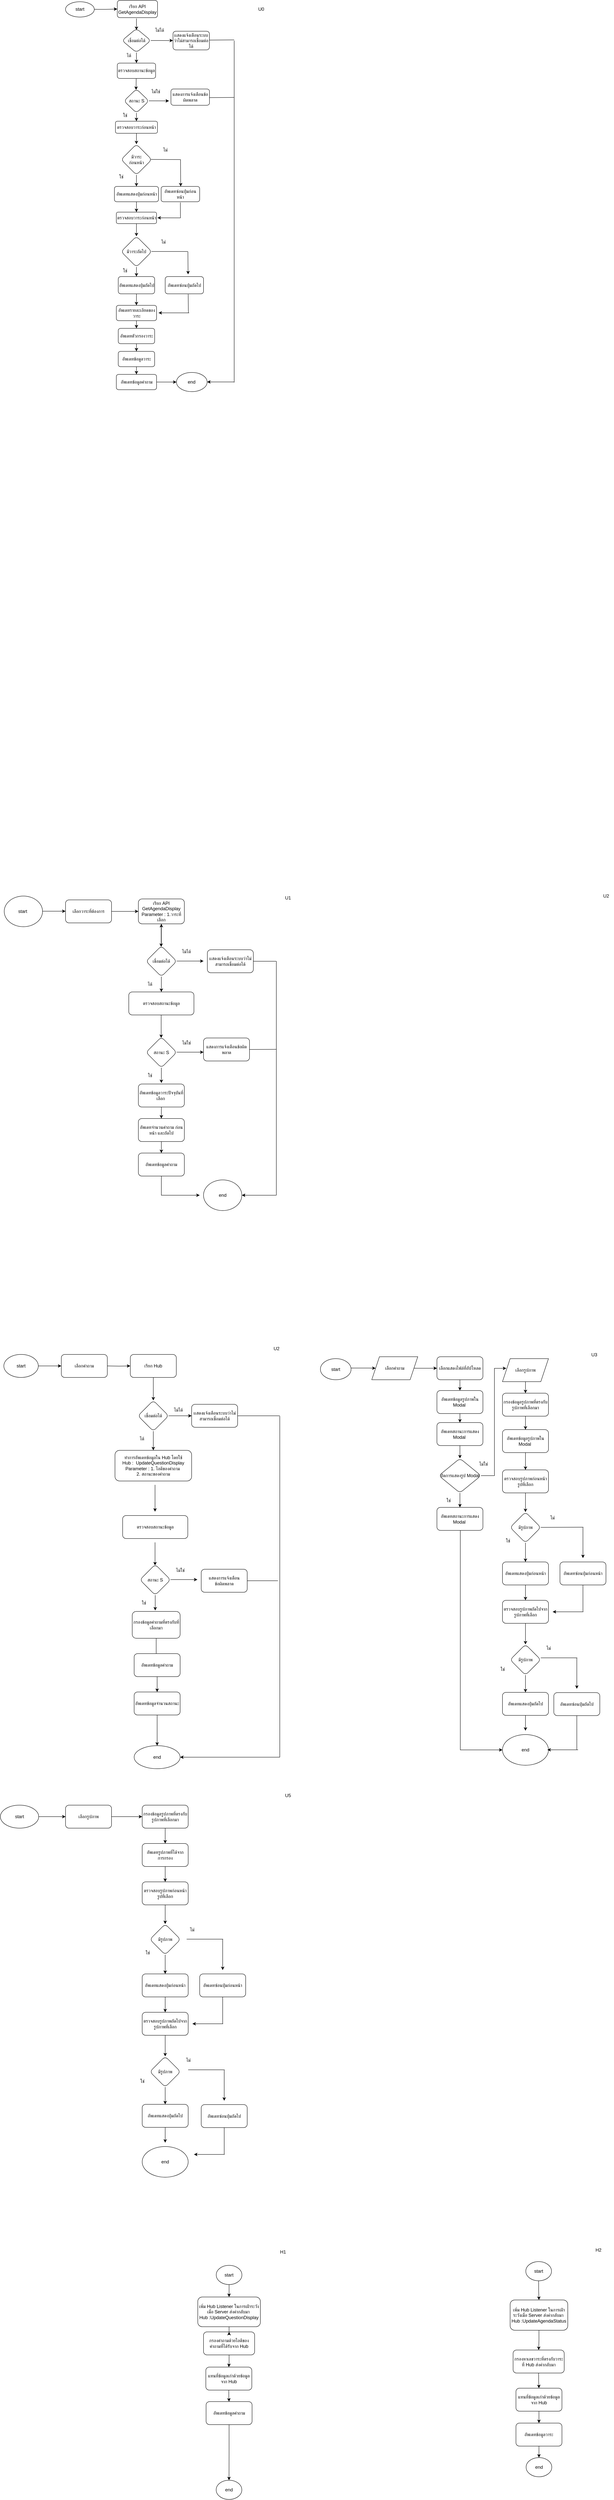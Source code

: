 <mxfile version="20.0.4" type="github">
  <diagram id="I-Rdm4NnU1atrtdz0zmf" name="Page-1">
    <mxGraphModel dx="1136" dy="3078" grid="1" gridSize="10" guides="1" tooltips="1" connect="1" arrows="1" fold="1" page="1" pageScale="1" pageWidth="827" pageHeight="1169" math="0" shadow="0">
      <root>
        <mxCell id="0" />
        <mxCell id="1" parent="0" />
        <mxCell id="NKFcS4flrV_AODu7ja6--11" value="start&amp;nbsp;" style="ellipse;whiteSpace=wrap;html=1;" parent="1" vertex="1">
          <mxGeometry x="40" y="30" width="100" height="80" as="geometry" />
        </mxCell>
        <mxCell id="NKFcS4flrV_AODu7ja6--13" value="" style="endArrow=classic;html=1;rounded=0;" parent="1" edge="1">
          <mxGeometry width="50" height="50" relative="1" as="geometry">
            <mxPoint x="140" y="69.5" as="sourcePoint" />
            <mxPoint x="200" y="69.5" as="targetPoint" />
          </mxGeometry>
        </mxCell>
        <mxCell id="NKFcS4flrV_AODu7ja6--14" value="เลือกวาระที่ต้องการ" style="rounded=1;whiteSpace=wrap;html=1;" parent="1" vertex="1">
          <mxGeometry x="200" y="40" width="120" height="60" as="geometry" />
        </mxCell>
        <mxCell id="NKFcS4flrV_AODu7ja6--15" value="" style="endArrow=classic;html=1;rounded=0;" parent="1" edge="1">
          <mxGeometry width="50" height="50" relative="1" as="geometry">
            <mxPoint x="320" y="70" as="sourcePoint" />
            <mxPoint x="390" y="70" as="targetPoint" />
          </mxGeometry>
        </mxCell>
        <mxCell id="NKFcS4flrV_AODu7ja6--16" value="เรียก API GetAgendaDisplay&lt;br&gt;Parameter : 1.วาระที่เลือก" style="rounded=1;whiteSpace=wrap;html=1;" parent="1" vertex="1">
          <mxGeometry x="390" y="37.5" width="120" height="65" as="geometry" />
        </mxCell>
        <mxCell id="NKFcS4flrV_AODu7ja6--18" value="เเสดงแจ้งเตือนระบบว่าไม่สามารถเชื่อมต่อได้" style="rounded=1;whiteSpace=wrap;html=1;" parent="1" vertex="1">
          <mxGeometry x="570" y="170" width="120" height="60" as="geometry" />
        </mxCell>
        <mxCell id="NKFcS4flrV_AODu7ja6--19" value="" style="group" parent="1" vertex="1" connectable="0">
          <mxGeometry x="400" y="102.5" width="160" height="177.5" as="geometry" />
        </mxCell>
        <mxCell id="NKFcS4flrV_AODu7ja6--20" value="เชื่อมต่อได้" style="rhombus;whiteSpace=wrap;html=1;rounded=1;" parent="NKFcS4flrV_AODu7ja6--19" vertex="1">
          <mxGeometry x="10" y="57.5" width="80" height="80" as="geometry" />
        </mxCell>
        <mxCell id="NKFcS4flrV_AODu7ja6--21" value="" style="endArrow=classic;html=1;rounded=0;" parent="NKFcS4flrV_AODu7ja6--19" edge="1">
          <mxGeometry width="50" height="50" relative="1" as="geometry">
            <mxPoint x="49.5" as="sourcePoint" />
            <mxPoint x="49.5" y="60" as="targetPoint" />
          </mxGeometry>
        </mxCell>
        <mxCell id="NKFcS4flrV_AODu7ja6--22" value="" style="endArrow=classic;html=1;rounded=0;" parent="NKFcS4flrV_AODu7ja6--19" edge="1">
          <mxGeometry width="50" height="50" relative="1" as="geometry">
            <mxPoint x="90" y="97" as="sourcePoint" />
            <mxPoint x="160" y="97" as="targetPoint" />
          </mxGeometry>
        </mxCell>
        <mxCell id="NKFcS4flrV_AODu7ja6--23" value="" style="endArrow=classic;html=1;rounded=0;" parent="NKFcS4flrV_AODu7ja6--19" edge="1">
          <mxGeometry width="50" height="50" relative="1" as="geometry">
            <mxPoint x="50" y="137.5" as="sourcePoint" />
            <mxPoint x="50" y="177.5" as="targetPoint" />
          </mxGeometry>
        </mxCell>
        <mxCell id="NKFcS4flrV_AODu7ja6--24" value="ไม่ได้" style="text;html=1;align=center;verticalAlign=middle;resizable=0;points=[];autosize=1;strokeColor=none;fillColor=none;" parent="NKFcS4flrV_AODu7ja6--19" vertex="1">
          <mxGeometry x="90" y="57.5" width="50" height="30" as="geometry" />
        </mxCell>
        <mxCell id="NKFcS4flrV_AODu7ja6--25" value="ได้" style="text;html=1;align=center;verticalAlign=middle;resizable=0;points=[];autosize=1;strokeColor=none;fillColor=none;" parent="NKFcS4flrV_AODu7ja6--19" vertex="1">
          <mxGeometry y="142.5" width="40" height="30" as="geometry" />
        </mxCell>
        <mxCell id="NKFcS4flrV_AODu7ja6--26" value="" style="edgeStyle=orthogonalEdgeStyle;rounded=0;orthogonalLoop=1;jettySize=auto;html=1;" parent="1" source="NKFcS4flrV_AODu7ja6--20" target="NKFcS4flrV_AODu7ja6--16" edge="1">
          <mxGeometry relative="1" as="geometry" />
        </mxCell>
        <mxCell id="NKFcS4flrV_AODu7ja6--27" value="" style="group" parent="1" vertex="1" connectable="0">
          <mxGeometry x="400" y="340" width="180" height="240" as="geometry" />
        </mxCell>
        <mxCell id="NKFcS4flrV_AODu7ja6--28" value="สถานะ S" style="rhombus;whiteSpace=wrap;html=1;rounded=1;" parent="NKFcS4flrV_AODu7ja6--27" vertex="1">
          <mxGeometry x="10" y="57.5" width="80" height="80" as="geometry" />
        </mxCell>
        <mxCell id="NKFcS4flrV_AODu7ja6--29" value="" style="endArrow=classic;html=1;rounded=0;" parent="NKFcS4flrV_AODu7ja6--27" edge="1">
          <mxGeometry width="50" height="50" relative="1" as="geometry">
            <mxPoint x="49.5" as="sourcePoint" />
            <mxPoint x="49.5" y="60" as="targetPoint" />
          </mxGeometry>
        </mxCell>
        <mxCell id="NKFcS4flrV_AODu7ja6--30" value="" style="endArrow=classic;html=1;rounded=0;" parent="NKFcS4flrV_AODu7ja6--27" edge="1">
          <mxGeometry width="50" height="50" relative="1" as="geometry">
            <mxPoint x="90" y="97" as="sourcePoint" />
            <mxPoint x="160" y="97" as="targetPoint" />
          </mxGeometry>
        </mxCell>
        <mxCell id="NKFcS4flrV_AODu7ja6--31" value="" style="endArrow=classic;html=1;rounded=0;" parent="NKFcS4flrV_AODu7ja6--27" edge="1">
          <mxGeometry width="50" height="50" relative="1" as="geometry">
            <mxPoint x="50" y="137.5" as="sourcePoint" />
            <mxPoint x="50" y="177.5" as="targetPoint" />
          </mxGeometry>
        </mxCell>
        <mxCell id="NKFcS4flrV_AODu7ja6--32" value="ไม่ใช่" style="text;html=1;align=center;verticalAlign=middle;resizable=0;points=[];autosize=1;strokeColor=none;fillColor=none;" parent="NKFcS4flrV_AODu7ja6--27" vertex="1">
          <mxGeometry x="90" y="57.5" width="50" height="30" as="geometry" />
        </mxCell>
        <mxCell id="NKFcS4flrV_AODu7ja6--33" value="ใช่" style="text;html=1;align=center;verticalAlign=middle;resizable=0;points=[];autosize=1;strokeColor=none;fillColor=none;" parent="NKFcS4flrV_AODu7ja6--27" vertex="1">
          <mxGeometry y="142.5" width="40" height="30" as="geometry" />
        </mxCell>
        <mxCell id="NKFcS4flrV_AODu7ja6--37" value="อัพเดทข้อมูลวาระปัจจุบันที่เลือก&amp;nbsp;" style="rounded=1;whiteSpace=wrap;html=1;" parent="NKFcS4flrV_AODu7ja6--27" vertex="1">
          <mxGeometry x="-10" y="180" width="120" height="60" as="geometry" />
        </mxCell>
        <mxCell id="NKFcS4flrV_AODu7ja6--35" value="ตรวจสอบสถานะข้อมูล" style="rounded=1;whiteSpace=wrap;html=1;" parent="1" vertex="1">
          <mxGeometry x="365" y="280" width="170" height="60" as="geometry" />
        </mxCell>
        <mxCell id="NKFcS4flrV_AODu7ja6--36" value="แสดงการแจ้งเตือนข้อผิดพลาด" style="rounded=1;whiteSpace=wrap;html=1;" parent="1" vertex="1">
          <mxGeometry x="560" y="400" width="120" height="60" as="geometry" />
        </mxCell>
        <mxCell id="NKFcS4flrV_AODu7ja6--43" value="end" style="ellipse;whiteSpace=wrap;html=1;" parent="1" vertex="1">
          <mxGeometry x="560" y="770" width="100" height="80" as="geometry" />
        </mxCell>
        <mxCell id="NKFcS4flrV_AODu7ja6--44" value="" style="endArrow=none;html=1;rounded=0;" parent="1" edge="1">
          <mxGeometry width="50" height="50" relative="1" as="geometry">
            <mxPoint x="690" y="200" as="sourcePoint" />
            <mxPoint x="750" y="200" as="targetPoint" />
          </mxGeometry>
        </mxCell>
        <mxCell id="NKFcS4flrV_AODu7ja6--45" value="" style="endArrow=none;html=1;rounded=0;exitX=1;exitY=0.5;exitDx=0;exitDy=0;" parent="1" source="NKFcS4flrV_AODu7ja6--36" edge="1">
          <mxGeometry width="50" height="50" relative="1" as="geometry">
            <mxPoint x="690" y="429.57" as="sourcePoint" />
            <mxPoint x="750" y="429.57" as="targetPoint" />
          </mxGeometry>
        </mxCell>
        <mxCell id="NKFcS4flrV_AODu7ja6--46" value="" style="endArrow=none;html=1;rounded=0;" parent="1" edge="1">
          <mxGeometry width="50" height="50" relative="1" as="geometry">
            <mxPoint x="750" y="200" as="sourcePoint" />
            <mxPoint x="750" y="810" as="targetPoint" />
          </mxGeometry>
        </mxCell>
        <mxCell id="NKFcS4flrV_AODu7ja6--47" value="" style="endArrow=classic;html=1;rounded=0;entryX=1;entryY=0.5;entryDx=0;entryDy=0;" parent="1" target="NKFcS4flrV_AODu7ja6--43" edge="1">
          <mxGeometry width="50" height="50" relative="1" as="geometry">
            <mxPoint x="750" y="810" as="sourcePoint" />
            <mxPoint x="800" y="960" as="targetPoint" />
          </mxGeometry>
        </mxCell>
        <mxCell id="NKFcS4flrV_AODu7ja6--52" value="" style="edgeStyle=orthogonalEdgeStyle;rounded=0;orthogonalLoop=1;jettySize=auto;html=1;" parent="1" source="NKFcS4flrV_AODu7ja6--49" target="NKFcS4flrV_AODu7ja6--51" edge="1">
          <mxGeometry relative="1" as="geometry" />
        </mxCell>
        <mxCell id="NKFcS4flrV_AODu7ja6--49" value="อัพเดทจำนวนคำถาม ก่อนหน้า และถัดไป" style="whiteSpace=wrap;html=1;rounded=1;" parent="1" vertex="1">
          <mxGeometry x="390" y="610" width="120" height="60" as="geometry" />
        </mxCell>
        <mxCell id="NKFcS4flrV_AODu7ja6--50" value="" style="edgeStyle=orthogonalEdgeStyle;rounded=0;orthogonalLoop=1;jettySize=auto;html=1;" parent="1" source="NKFcS4flrV_AODu7ja6--37" target="NKFcS4flrV_AODu7ja6--49" edge="1">
          <mxGeometry relative="1" as="geometry" />
        </mxCell>
        <mxCell id="NKFcS4flrV_AODu7ja6--55" style="edgeStyle=orthogonalEdgeStyle;rounded=0;orthogonalLoop=1;jettySize=auto;html=1;exitX=0.5;exitY=1;exitDx=0;exitDy=0;" parent="1" source="NKFcS4flrV_AODu7ja6--51" edge="1">
          <mxGeometry relative="1" as="geometry">
            <mxPoint x="550" y="810" as="targetPoint" />
            <Array as="points">
              <mxPoint x="450" y="810" />
              <mxPoint x="540" y="810" />
            </Array>
          </mxGeometry>
        </mxCell>
        <mxCell id="NKFcS4flrV_AODu7ja6--51" value="อัพเดทข้อมูลคำถาม" style="whiteSpace=wrap;html=1;rounded=1;" parent="1" vertex="1">
          <mxGeometry x="390" y="700" width="120" height="60" as="geometry" />
        </mxCell>
        <mxCell id="NKFcS4flrV_AODu7ja6--56" value="U1&lt;br&gt;" style="text;html=1;align=center;verticalAlign=middle;resizable=0;points=[];autosize=1;strokeColor=none;fillColor=none;" parent="1" vertex="1">
          <mxGeometry x="760" y="20" width="40" height="30" as="geometry" />
        </mxCell>
        <mxCell id="NKFcS4flrV_AODu7ja6--69" value="U2" style="text;html=1;align=center;verticalAlign=middle;resizable=0;points=[];autosize=1;strokeColor=none;fillColor=none;" parent="1" vertex="1">
          <mxGeometry x="1590" y="15" width="40" height="30" as="geometry" />
        </mxCell>
        <mxCell id="NKFcS4flrV_AODu7ja6--72" value="U2" style="text;html=1;align=center;verticalAlign=middle;resizable=0;points=[];autosize=1;strokeColor=none;fillColor=none;" parent="1" vertex="1">
          <mxGeometry x="730" y="1195" width="40" height="30" as="geometry" />
        </mxCell>
        <mxCell id="NKFcS4flrV_AODu7ja6--108" value="" style="group" parent="1" vertex="1" connectable="0">
          <mxGeometry x="39" y="1225" width="720" height="1080" as="geometry" />
        </mxCell>
        <mxCell id="NKFcS4flrV_AODu7ja6--109" value="end" style="ellipse;whiteSpace=wrap;html=1;rounded=1;" parent="NKFcS4flrV_AODu7ja6--108" vertex="1">
          <mxGeometry x="340" y="1020" width="120" height="60" as="geometry" />
        </mxCell>
        <mxCell id="NKFcS4flrV_AODu7ja6--110" value="" style="group" parent="NKFcS4flrV_AODu7ja6--108" vertex="1" connectable="0">
          <mxGeometry x="270" width="365" height="840" as="geometry" />
        </mxCell>
        <mxCell id="NKFcS4flrV_AODu7ja6--111" value="" style="group" parent="NKFcS4flrV_AODu7ja6--110" vertex="1" connectable="0">
          <mxGeometry width="340" height="250" as="geometry" />
        </mxCell>
        <mxCell id="NKFcS4flrV_AODu7ja6--112" value="เรียก Hub" style="rounded=1;whiteSpace=wrap;html=1;" parent="NKFcS4flrV_AODu7ja6--111" vertex="1">
          <mxGeometry x="60" width="120" height="60" as="geometry" />
        </mxCell>
        <mxCell id="NKFcS4flrV_AODu7ja6--113" value="" style="edgeStyle=orthogonalEdgeStyle;rounded=0;orthogonalLoop=1;jettySize=auto;html=1;" parent="NKFcS4flrV_AODu7ja6--111" target="NKFcS4flrV_AODu7ja6--112" edge="1">
          <mxGeometry relative="1" as="geometry">
            <mxPoint y="30" as="sourcePoint" />
          </mxGeometry>
        </mxCell>
        <mxCell id="NKFcS4flrV_AODu7ja6--114" value="เเสดงแจ้งเตือนระบบว่าไม่สามารถเชื่อมต่อได้" style="whiteSpace=wrap;html=1;rounded=1;" parent="NKFcS4flrV_AODu7ja6--111" vertex="1">
          <mxGeometry x="220" y="130" width="120" height="60" as="geometry" />
        </mxCell>
        <mxCell id="NKFcS4flrV_AODu7ja6--115" value="ไม่ได้" style="text;html=1;align=center;verticalAlign=middle;resizable=0;points=[];autosize=1;strokeColor=none;fillColor=none;" parent="NKFcS4flrV_AODu7ja6--111" vertex="1">
          <mxGeometry x="160" y="130" width="50" height="30" as="geometry" />
        </mxCell>
        <mxCell id="NKFcS4flrV_AODu7ja6--116" value="" style="group" parent="NKFcS4flrV_AODu7ja6--111" vertex="1" connectable="0">
          <mxGeometry x="70" y="120" width="90" height="130" as="geometry" />
        </mxCell>
        <mxCell id="NKFcS4flrV_AODu7ja6--117" value="" style="edgeStyle=orthogonalEdgeStyle;rounded=0;orthogonalLoop=1;jettySize=auto;html=1;" parent="NKFcS4flrV_AODu7ja6--116" source="NKFcS4flrV_AODu7ja6--118" edge="1">
          <mxGeometry relative="1" as="geometry">
            <mxPoint x="50" y="130" as="targetPoint" />
          </mxGeometry>
        </mxCell>
        <mxCell id="NKFcS4flrV_AODu7ja6--118" value="เชื่อมต่อได้" style="rhombus;whiteSpace=wrap;html=1;rounded=1;" parent="NKFcS4flrV_AODu7ja6--116" vertex="1">
          <mxGeometry x="10" width="80" height="80" as="geometry" />
        </mxCell>
        <mxCell id="NKFcS4flrV_AODu7ja6--119" value="ได้" style="text;html=1;align=center;verticalAlign=middle;resizable=0;points=[];autosize=1;strokeColor=none;fillColor=none;" parent="NKFcS4flrV_AODu7ja6--116" vertex="1">
          <mxGeometry y="85" width="40" height="30" as="geometry" />
        </mxCell>
        <mxCell id="NKFcS4flrV_AODu7ja6--120" value="" style="edgeStyle=orthogonalEdgeStyle;rounded=0;orthogonalLoop=1;jettySize=auto;html=1;" parent="NKFcS4flrV_AODu7ja6--111" source="NKFcS4flrV_AODu7ja6--112" target="NKFcS4flrV_AODu7ja6--118" edge="1">
          <mxGeometry relative="1" as="geometry" />
        </mxCell>
        <mxCell id="NKFcS4flrV_AODu7ja6--121" value="" style="edgeStyle=orthogonalEdgeStyle;rounded=0;orthogonalLoop=1;jettySize=auto;html=1;" parent="NKFcS4flrV_AODu7ja6--111" source="NKFcS4flrV_AODu7ja6--118" target="NKFcS4flrV_AODu7ja6--114" edge="1">
          <mxGeometry relative="1" as="geometry" />
        </mxCell>
        <mxCell id="NKFcS4flrV_AODu7ja6--122" value="ทำการอัพเดทข้อมูลใน Hub โดยใช้ &lt;br&gt;Hub :&amp;nbsp; UpdateQuestionDisplay&lt;br&gt;Parameter : 1. ไอดีของคำถาม&amp;nbsp;&lt;br&gt;2. สถานะของคำถาม" style="rounded=1;whiteSpace=wrap;html=1;" parent="NKFcS4flrV_AODu7ja6--110" vertex="1">
          <mxGeometry x="20" y="250" width="200" height="80" as="geometry" />
        </mxCell>
        <mxCell id="NKFcS4flrV_AODu7ja6--123" value="" style="group" parent="NKFcS4flrV_AODu7ja6--110" vertex="1" connectable="0">
          <mxGeometry x="40" y="340.0" width="325" height="500.0" as="geometry" />
        </mxCell>
        <mxCell id="NKFcS4flrV_AODu7ja6--124" value="" style="group" parent="NKFcS4flrV_AODu7ja6--123" vertex="1" connectable="0">
          <mxGeometry x="35" y="150.0" width="180" height="210" as="geometry" />
        </mxCell>
        <mxCell id="NKFcS4flrV_AODu7ja6--125" value="สถานะ S" style="rhombus;whiteSpace=wrap;html=1;rounded=1;" parent="NKFcS4flrV_AODu7ja6--124" vertex="1">
          <mxGeometry x="10" y="57.5" width="80" height="80" as="geometry" />
        </mxCell>
        <mxCell id="NKFcS4flrV_AODu7ja6--126" value="" style="endArrow=classic;html=1;rounded=0;" parent="NKFcS4flrV_AODu7ja6--124" edge="1">
          <mxGeometry width="50" height="50" relative="1" as="geometry">
            <mxPoint x="49.5" as="sourcePoint" />
            <mxPoint x="49.5" y="60" as="targetPoint" />
          </mxGeometry>
        </mxCell>
        <mxCell id="NKFcS4flrV_AODu7ja6--127" value="" style="endArrow=classic;html=1;rounded=0;" parent="NKFcS4flrV_AODu7ja6--124" edge="1">
          <mxGeometry width="50" height="50" relative="1" as="geometry">
            <mxPoint x="90" y="97" as="sourcePoint" />
            <mxPoint x="160" y="97" as="targetPoint" />
          </mxGeometry>
        </mxCell>
        <mxCell id="NKFcS4flrV_AODu7ja6--128" value="" style="endArrow=classic;html=1;rounded=0;" parent="NKFcS4flrV_AODu7ja6--124" edge="1">
          <mxGeometry width="50" height="50" relative="1" as="geometry">
            <mxPoint x="50" y="137.5" as="sourcePoint" />
            <mxPoint x="50" y="177.5" as="targetPoint" />
          </mxGeometry>
        </mxCell>
        <mxCell id="NKFcS4flrV_AODu7ja6--129" value="ไม่ใช่" style="text;html=1;align=center;verticalAlign=middle;resizable=0;points=[];autosize=1;strokeColor=none;fillColor=none;" parent="NKFcS4flrV_AODu7ja6--124" vertex="1">
          <mxGeometry x="90" y="57.5" width="50" height="30" as="geometry" />
        </mxCell>
        <mxCell id="NKFcS4flrV_AODu7ja6--130" value="ใช่" style="text;html=1;align=center;verticalAlign=middle;resizable=0;points=[];autosize=1;strokeColor=none;fillColor=none;" parent="NKFcS4flrV_AODu7ja6--124" vertex="1">
          <mxGeometry y="142.5" width="40" height="30" as="geometry" />
        </mxCell>
        <mxCell id="NKFcS4flrV_AODu7ja6--131" value="ตรวจสอบสถานะข้อมูล" style="rounded=1;whiteSpace=wrap;html=1;" parent="NKFcS4flrV_AODu7ja6--123" vertex="1">
          <mxGeometry y="80.0" width="170" height="60" as="geometry" />
        </mxCell>
        <mxCell id="NKFcS4flrV_AODu7ja6--132" value="แสดงการแจ้งเตือน&lt;br&gt;ข้อผิดพลาด" style="rounded=1;whiteSpace=wrap;html=1;" parent="NKFcS4flrV_AODu7ja6--123" vertex="1">
          <mxGeometry x="205" y="220.0" width="120" height="60" as="geometry" />
        </mxCell>
        <mxCell id="NKFcS4flrV_AODu7ja6--133" value="กรองข้อมูลคำถามที่ตรงกับที่เลือกมา" style="rounded=1;whiteSpace=wrap;html=1;" parent="NKFcS4flrV_AODu7ja6--123" vertex="1">
          <mxGeometry x="25" y="330.0" width="125" height="70" as="geometry" />
        </mxCell>
        <mxCell id="NKFcS4flrV_AODu7ja6--134" value="" style="endArrow=none;html=1;rounded=0;strokeColor=default;" parent="NKFcS4flrV_AODu7ja6--123" target="NKFcS4flrV_AODu7ja6--132" edge="1">
          <mxGeometry width="50" height="50" relative="1" as="geometry">
            <mxPoint x="325" y="250" as="sourcePoint" />
            <mxPoint x="335" y="-3610.0" as="targetPoint" />
          </mxGeometry>
        </mxCell>
        <mxCell id="NKFcS4flrV_AODu7ja6--135" value="" style="endArrow=classic;html=1;rounded=0;" parent="NKFcS4flrV_AODu7ja6--123" edge="1">
          <mxGeometry width="50" height="50" relative="1" as="geometry">
            <mxPoint x="84.5" as="sourcePoint" />
            <mxPoint x="84.5" y="70" as="targetPoint" />
          </mxGeometry>
        </mxCell>
        <mxCell id="NKFcS4flrV_AODu7ja6--136" value="" style="edgeStyle=orthogonalEdgeStyle;rounded=0;orthogonalLoop=1;jettySize=auto;html=1;strokeColor=default;" parent="NKFcS4flrV_AODu7ja6--123" source="NKFcS4flrV_AODu7ja6--133" edge="1">
          <mxGeometry relative="1" as="geometry">
            <mxPoint x="87.5" y="470" as="targetPoint" />
          </mxGeometry>
        </mxCell>
        <mxCell id="NKFcS4flrV_AODu7ja6--137" value="อัพเดทข้อมูลคำถาม" style="rounded=1;whiteSpace=wrap;html=1;" parent="NKFcS4flrV_AODu7ja6--123" vertex="1">
          <mxGeometry x="30" y="440.0" width="120" height="60" as="geometry" />
        </mxCell>
        <mxCell id="NKFcS4flrV_AODu7ja6--138" value="" style="endArrow=none;html=1;rounded=0;strokeColor=default;" parent="NKFcS4flrV_AODu7ja6--108" edge="1">
          <mxGeometry width="50" height="50" relative="1" as="geometry">
            <mxPoint x="610" y="160" as="sourcePoint" />
            <mxPoint x="720" y="160" as="targetPoint" />
          </mxGeometry>
        </mxCell>
        <mxCell id="NKFcS4flrV_AODu7ja6--139" value="" style="endArrow=none;html=1;rounded=0;strokeColor=default;" parent="NKFcS4flrV_AODu7ja6--108" edge="1">
          <mxGeometry width="50" height="50" relative="1" as="geometry">
            <mxPoint x="635" y="590.0" as="sourcePoint" />
            <mxPoint x="715" y="590.0" as="targetPoint" />
          </mxGeometry>
        </mxCell>
        <mxCell id="NKFcS4flrV_AODu7ja6--140" value="" style="endArrow=none;html=1;rounded=0;strokeColor=default;" parent="NKFcS4flrV_AODu7ja6--108" edge="1">
          <mxGeometry width="50" height="50" relative="1" as="geometry">
            <mxPoint x="720" y="1050" as="sourcePoint" />
            <mxPoint x="720" y="161" as="targetPoint" />
          </mxGeometry>
        </mxCell>
        <mxCell id="NKFcS4flrV_AODu7ja6--141" value="start" style="ellipse;whiteSpace=wrap;html=1;rounded=1;" parent="NKFcS4flrV_AODu7ja6--108" vertex="1">
          <mxGeometry width="90" height="60" as="geometry" />
        </mxCell>
        <mxCell id="NKFcS4flrV_AODu7ja6--142" value="เลือกคำถาม" style="rounded=1;whiteSpace=wrap;html=1;" parent="NKFcS4flrV_AODu7ja6--108" vertex="1">
          <mxGeometry x="150" width="120" height="60" as="geometry" />
        </mxCell>
        <mxCell id="NKFcS4flrV_AODu7ja6--143" value="" style="edgeStyle=orthogonalEdgeStyle;rounded=0;orthogonalLoop=1;jettySize=auto;html=1;strokeColor=default;" parent="NKFcS4flrV_AODu7ja6--108" source="NKFcS4flrV_AODu7ja6--141" target="NKFcS4flrV_AODu7ja6--142" edge="1">
          <mxGeometry relative="1" as="geometry" />
        </mxCell>
        <mxCell id="NKFcS4flrV_AODu7ja6--144" value="" style="edgeStyle=orthogonalEdgeStyle;rounded=0;orthogonalLoop=1;jettySize=auto;html=1;strokeColor=default;" parent="NKFcS4flrV_AODu7ja6--108" source="NKFcS4flrV_AODu7ja6--137" target="NKFcS4flrV_AODu7ja6--146" edge="1">
          <mxGeometry relative="1" as="geometry" />
        </mxCell>
        <mxCell id="NKFcS4flrV_AODu7ja6--145" value="" style="edgeStyle=orthogonalEdgeStyle;rounded=0;orthogonalLoop=1;jettySize=auto;html=1;strokeColor=default;" parent="NKFcS4flrV_AODu7ja6--108" source="NKFcS4flrV_AODu7ja6--146" edge="1">
          <mxGeometry relative="1" as="geometry">
            <mxPoint x="400" y="1020" as="targetPoint" />
          </mxGeometry>
        </mxCell>
        <mxCell id="NKFcS4flrV_AODu7ja6--146" value="อัพเดทข้อมูลจำนวนสถานะ" style="rounded=1;whiteSpace=wrap;html=1;" parent="NKFcS4flrV_AODu7ja6--108" vertex="1">
          <mxGeometry x="340" y="880" width="120" height="60" as="geometry" />
        </mxCell>
        <mxCell id="NKFcS4flrV_AODu7ja6--147" value="" style="endArrow=classic;html=1;rounded=0;strokeColor=default;entryX=1;entryY=0.5;entryDx=0;entryDy=0;" parent="NKFcS4flrV_AODu7ja6--108" edge="1">
          <mxGeometry width="50" height="50" relative="1" as="geometry">
            <mxPoint x="720" y="1050" as="sourcePoint" />
            <mxPoint x="460" y="1050" as="targetPoint" />
          </mxGeometry>
        </mxCell>
        <mxCell id="_5y24cmxNpU70jhSXOJ_-18" value="" style="edgeStyle=orthogonalEdgeStyle;rounded=0;orthogonalLoop=1;jettySize=auto;html=1;" parent="1" source="_5y24cmxNpU70jhSXOJ_-15" target="_5y24cmxNpU70jhSXOJ_-17" edge="1">
          <mxGeometry relative="1" as="geometry" />
        </mxCell>
        <mxCell id="_5y24cmxNpU70jhSXOJ_-15" value="start" style="ellipse;whiteSpace=wrap;html=1;" parent="1" vertex="1">
          <mxGeometry x="30" y="2400" width="100" height="60" as="geometry" />
        </mxCell>
        <mxCell id="_5y24cmxNpU70jhSXOJ_-16" value="U5" style="text;html=1;align=center;verticalAlign=middle;resizable=0;points=[];autosize=1;strokeColor=none;fillColor=none;" parent="1" vertex="1">
          <mxGeometry x="760" y="2360" width="40" height="30" as="geometry" />
        </mxCell>
        <mxCell id="_5y24cmxNpU70jhSXOJ_-20" value="" style="edgeStyle=orthogonalEdgeStyle;rounded=0;orthogonalLoop=1;jettySize=auto;html=1;" parent="1" source="_5y24cmxNpU70jhSXOJ_-17" target="_5y24cmxNpU70jhSXOJ_-19" edge="1">
          <mxGeometry relative="1" as="geometry" />
        </mxCell>
        <mxCell id="_5y24cmxNpU70jhSXOJ_-17" value="เลือกรูปภาพ" style="rounded=1;whiteSpace=wrap;html=1;" parent="1" vertex="1">
          <mxGeometry x="200" y="2400" width="120" height="60" as="geometry" />
        </mxCell>
        <mxCell id="_5y24cmxNpU70jhSXOJ_-32" value="" style="edgeStyle=orthogonalEdgeStyle;rounded=0;orthogonalLoop=1;jettySize=auto;html=1;" parent="1" source="_5y24cmxNpU70jhSXOJ_-19" target="_5y24cmxNpU70jhSXOJ_-31" edge="1">
          <mxGeometry relative="1" as="geometry" />
        </mxCell>
        <mxCell id="_5y24cmxNpU70jhSXOJ_-19" value="กรองข้อมูลรูปภาพที่ตรงกับรูปภาพที่เลือกมา" style="rounded=1;whiteSpace=wrap;html=1;" parent="1" vertex="1">
          <mxGeometry x="400" y="2400" width="120" height="60" as="geometry" />
        </mxCell>
        <mxCell id="_5y24cmxNpU70jhSXOJ_-40" value="" style="edgeStyle=orthogonalEdgeStyle;rounded=0;orthogonalLoop=1;jettySize=auto;html=1;" parent="1" source="_5y24cmxNpU70jhSXOJ_-21" target="_5y24cmxNpU70jhSXOJ_-39" edge="1">
          <mxGeometry relative="1" as="geometry" />
        </mxCell>
        <mxCell id="_5y24cmxNpU70jhSXOJ_-21" value="มีรูปภาพ" style="rhombus;whiteSpace=wrap;html=1;rounded=1;" parent="1" vertex="1">
          <mxGeometry x="420" y="2710" width="80" height="80" as="geometry" />
        </mxCell>
        <mxCell id="_5y24cmxNpU70jhSXOJ_-27" value="ไม่" style="text;html=1;align=center;verticalAlign=middle;resizable=0;points=[];autosize=1;strokeColor=none;fillColor=none;" parent="1" vertex="1">
          <mxGeometry x="510" y="2710" width="40" height="30" as="geometry" />
        </mxCell>
        <mxCell id="_5y24cmxNpU70jhSXOJ_-44" value="" style="edgeStyle=orthogonalEdgeStyle;rounded=0;orthogonalLoop=1;jettySize=auto;html=1;" parent="1" source="_5y24cmxNpU70jhSXOJ_-31" target="_5y24cmxNpU70jhSXOJ_-43" edge="1">
          <mxGeometry relative="1" as="geometry" />
        </mxCell>
        <mxCell id="_5y24cmxNpU70jhSXOJ_-31" value="อัพเดทรูปภาพที่ได้จากการกรอง" style="whiteSpace=wrap;html=1;rounded=1;" parent="1" vertex="1">
          <mxGeometry x="400" y="2500" width="120" height="60" as="geometry" />
        </mxCell>
        <mxCell id="_5y24cmxNpU70jhSXOJ_-38" value="ใช่" style="text;html=1;align=center;verticalAlign=middle;resizable=0;points=[];autosize=1;strokeColor=none;fillColor=none;" parent="1" vertex="1">
          <mxGeometry x="394" y="2770" width="40" height="30" as="geometry" />
        </mxCell>
        <mxCell id="_5y24cmxNpU70jhSXOJ_-48" value="" style="edgeStyle=orthogonalEdgeStyle;rounded=0;orthogonalLoop=1;jettySize=auto;html=1;" parent="1" source="_5y24cmxNpU70jhSXOJ_-39" target="_5y24cmxNpU70jhSXOJ_-47" edge="1">
          <mxGeometry relative="1" as="geometry" />
        </mxCell>
        <mxCell id="_5y24cmxNpU70jhSXOJ_-39" value="อัพเดทแสดงปุ่มก่อนหน้า" style="whiteSpace=wrap;html=1;rounded=1;" parent="1" vertex="1">
          <mxGeometry x="400" y="2840" width="120" height="60" as="geometry" />
        </mxCell>
        <mxCell id="_5y24cmxNpU70jhSXOJ_-46" value="" style="edgeStyle=orthogonalEdgeStyle;rounded=0;orthogonalLoop=1;jettySize=auto;html=1;" parent="1" source="_5y24cmxNpU70jhSXOJ_-43" target="_5y24cmxNpU70jhSXOJ_-21" edge="1">
          <mxGeometry relative="1" as="geometry">
            <mxPoint x="460" y="2700" as="targetPoint" />
          </mxGeometry>
        </mxCell>
        <mxCell id="_5y24cmxNpU70jhSXOJ_-43" value="ตรวจสอบรูปภาพก่อนหน้ารูปที่เลือก" style="rounded=1;whiteSpace=wrap;html=1;" parent="1" vertex="1">
          <mxGeometry x="400" y="2600" width="120" height="60" as="geometry" />
        </mxCell>
        <mxCell id="_5y24cmxNpU70jhSXOJ_-53" value="" style="edgeStyle=orthogonalEdgeStyle;rounded=0;orthogonalLoop=1;jettySize=auto;html=1;" parent="1" source="_5y24cmxNpU70jhSXOJ_-47" target="_5y24cmxNpU70jhSXOJ_-52" edge="1">
          <mxGeometry relative="1" as="geometry" />
        </mxCell>
        <mxCell id="_5y24cmxNpU70jhSXOJ_-47" value="ตรวจสอบรูปภาพถัดไปจากรูปภาพที่เลือก" style="whiteSpace=wrap;html=1;rounded=1;" parent="1" vertex="1">
          <mxGeometry x="400" y="2940" width="120" height="60" as="geometry" />
        </mxCell>
        <mxCell id="_5y24cmxNpU70jhSXOJ_-49" value="" style="endArrow=classic;html=1;rounded=0;" parent="1" edge="1">
          <mxGeometry width="50" height="50" relative="1" as="geometry">
            <mxPoint x="611" y="2970" as="sourcePoint" />
            <mxPoint x="531" y="2970" as="targetPoint" />
          </mxGeometry>
        </mxCell>
        <mxCell id="_5y24cmxNpU70jhSXOJ_-50" value="" style="endArrow=none;html=1;rounded=0;" parent="1" edge="1">
          <mxGeometry width="50" height="50" relative="1" as="geometry">
            <mxPoint x="516" y="2749.33" as="sourcePoint" />
            <mxPoint x="611" y="2749.33" as="targetPoint" />
          </mxGeometry>
        </mxCell>
        <mxCell id="_5y24cmxNpU70jhSXOJ_-72" value="" style="edgeStyle=orthogonalEdgeStyle;rounded=0;orthogonalLoop=1;jettySize=auto;html=1;" parent="1" source="_5y24cmxNpU70jhSXOJ_-52" target="_5y24cmxNpU70jhSXOJ_-69" edge="1">
          <mxGeometry relative="1" as="geometry" />
        </mxCell>
        <mxCell id="_5y24cmxNpU70jhSXOJ_-52" value="มีรูปภาพ" style="rhombus;whiteSpace=wrap;html=1;rounded=1;" parent="1" vertex="1">
          <mxGeometry x="420" y="3055" width="80" height="80" as="geometry" />
        </mxCell>
        <mxCell id="_5y24cmxNpU70jhSXOJ_-55" value="ใช่" style="text;html=1;align=center;verticalAlign=middle;resizable=0;points=[];autosize=1;strokeColor=none;fillColor=none;" parent="1" vertex="1">
          <mxGeometry x="380" y="3105" width="40" height="30" as="geometry" />
        </mxCell>
        <mxCell id="_5y24cmxNpU70jhSXOJ_-68" value="" style="edgeStyle=orthogonalEdgeStyle;rounded=0;orthogonalLoop=1;jettySize=auto;html=1;" parent="1" source="_5y24cmxNpU70jhSXOJ_-69" edge="1">
          <mxGeometry relative="1" as="geometry">
            <mxPoint x="460" y="3280" as="targetPoint" />
          </mxGeometry>
        </mxCell>
        <mxCell id="_5y24cmxNpU70jhSXOJ_-69" value="อัพเดทแสดงปุ่มถัดไป" style="whiteSpace=wrap;html=1;rounded=1;" parent="1" vertex="1">
          <mxGeometry x="400" y="3180" width="120" height="60" as="geometry" />
        </mxCell>
        <mxCell id="_5y24cmxNpU70jhSXOJ_-73" value="end" style="ellipse;whiteSpace=wrap;html=1;" parent="1" vertex="1">
          <mxGeometry x="400" y="3290" width="120" height="80" as="geometry" />
        </mxCell>
        <mxCell id="_5y24cmxNpU70jhSXOJ_-74" value="อัพเดทซ่อนปุ่มก่อนหน้า" style="rounded=1;whiteSpace=wrap;html=1;" parent="1" vertex="1">
          <mxGeometry x="550" y="2840" width="120" height="60" as="geometry" />
        </mxCell>
        <mxCell id="_5y24cmxNpU70jhSXOJ_-76" value="" style="endArrow=classic;html=1;rounded=0;" parent="1" edge="1">
          <mxGeometry width="50" height="50" relative="1" as="geometry">
            <mxPoint x="610" y="2750" as="sourcePoint" />
            <mxPoint x="610" y="2830" as="targetPoint" />
          </mxGeometry>
        </mxCell>
        <mxCell id="_5y24cmxNpU70jhSXOJ_-77" value="" style="endArrow=none;html=1;rounded=0;entryX=0.5;entryY=1;entryDx=0;entryDy=0;" parent="1" target="_5y24cmxNpU70jhSXOJ_-74" edge="1">
          <mxGeometry width="50" height="50" relative="1" as="geometry">
            <mxPoint x="610" y="2970" as="sourcePoint" />
            <mxPoint x="650" y="2920" as="targetPoint" />
          </mxGeometry>
        </mxCell>
        <mxCell id="_5y24cmxNpU70jhSXOJ_-78" value="ไม่" style="text;html=1;align=center;verticalAlign=middle;resizable=0;points=[];autosize=1;strokeColor=none;fillColor=none;" parent="1" vertex="1">
          <mxGeometry x="500" y="3050" width="40" height="30" as="geometry" />
        </mxCell>
        <mxCell id="_5y24cmxNpU70jhSXOJ_-84" value="" style="group" parent="1" vertex="1" connectable="0">
          <mxGeometry x="520" y="3090" width="154" height="220.67" as="geometry" />
        </mxCell>
        <mxCell id="_5y24cmxNpU70jhSXOJ_-79" value="" style="endArrow=classic;html=1;rounded=0;" parent="_5y24cmxNpU70jhSXOJ_-84" edge="1">
          <mxGeometry width="50" height="50" relative="1" as="geometry">
            <mxPoint x="95" y="220.67" as="sourcePoint" />
            <mxPoint x="15" y="220.67" as="targetPoint" />
          </mxGeometry>
        </mxCell>
        <mxCell id="_5y24cmxNpU70jhSXOJ_-80" value="" style="endArrow=none;html=1;rounded=0;" parent="_5y24cmxNpU70jhSXOJ_-84" edge="1">
          <mxGeometry width="50" height="50" relative="1" as="geometry">
            <mxPoint as="sourcePoint" />
            <mxPoint x="95" as="targetPoint" />
          </mxGeometry>
        </mxCell>
        <mxCell id="_5y24cmxNpU70jhSXOJ_-81" value="อัพเดทซ่อนปุ่มถัดไป" style="rounded=1;whiteSpace=wrap;html=1;" parent="_5y24cmxNpU70jhSXOJ_-84" vertex="1">
          <mxGeometry x="34" y="90.67" width="120" height="60" as="geometry" />
        </mxCell>
        <mxCell id="_5y24cmxNpU70jhSXOJ_-82" value="" style="endArrow=classic;html=1;rounded=0;" parent="_5y24cmxNpU70jhSXOJ_-84" edge="1">
          <mxGeometry width="50" height="50" relative="1" as="geometry">
            <mxPoint x="94" y="0.67" as="sourcePoint" />
            <mxPoint x="94" y="80.67" as="targetPoint" />
          </mxGeometry>
        </mxCell>
        <mxCell id="_5y24cmxNpU70jhSXOJ_-83" value="" style="endArrow=none;html=1;rounded=0;entryX=0.5;entryY=1;entryDx=0;entryDy=0;" parent="_5y24cmxNpU70jhSXOJ_-84" target="_5y24cmxNpU70jhSXOJ_-81" edge="1">
          <mxGeometry width="50" height="50" relative="1" as="geometry">
            <mxPoint x="94" y="220.67" as="sourcePoint" />
            <mxPoint x="134" y="170.67" as="targetPoint" />
          </mxGeometry>
        </mxCell>
        <mxCell id="bFalRdMSwWjl8BjgxVUs-175" value="" style="edgeStyle=orthogonalEdgeStyle;rounded=0;orthogonalLoop=1;jettySize=auto;html=1;" parent="1" source="bFalRdMSwWjl8BjgxVUs-172" target="bFalRdMSwWjl8BjgxVUs-174" edge="1">
          <mxGeometry relative="1" as="geometry" />
        </mxCell>
        <mxCell id="bFalRdMSwWjl8BjgxVUs-172" value="อัพเดทข้อมูลวาระ" style="whiteSpace=wrap;html=1;rounded=1;" parent="1" vertex="1">
          <mxGeometry x="337.51" y="-1390" width="94.99" height="40" as="geometry" />
        </mxCell>
        <mxCell id="bFalRdMSwWjl8BjgxVUs-173" value="" style="edgeStyle=orthogonalEdgeStyle;rounded=0;orthogonalLoop=1;jettySize=auto;html=1;" parent="1" source="bFalRdMSwWjl8BjgxVUs-170" target="bFalRdMSwWjl8BjgxVUs-172" edge="1">
          <mxGeometry relative="1" as="geometry" />
        </mxCell>
        <mxCell id="bFalRdMSwWjl8BjgxVUs-178" value="" style="edgeStyle=orthogonalEdgeStyle;rounded=0;orthogonalLoop=1;jettySize=auto;html=1;" parent="1" source="bFalRdMSwWjl8BjgxVUs-174" target="bFalRdMSwWjl8BjgxVUs-177" edge="1">
          <mxGeometry relative="1" as="geometry" />
        </mxCell>
        <mxCell id="bFalRdMSwWjl8BjgxVUs-174" value="อัพเดทข้อมูลคำถาม" style="whiteSpace=wrap;html=1;rounded=1;" parent="1" vertex="1">
          <mxGeometry x="332.51" y="-1330" width="105.02" height="40" as="geometry" />
        </mxCell>
        <mxCell id="bFalRdMSwWjl8BjgxVUs-51" value="U0" style="text;html=1;align=center;verticalAlign=middle;resizable=0;points=[];autosize=1;strokeColor=none;fillColor=none;" parent="1" vertex="1">
          <mxGeometry x="690" y="-2297.5" width="40" height="30" as="geometry" />
        </mxCell>
        <mxCell id="bFalRdMSwWjl8BjgxVUs-3" value="start" style="ellipse;whiteSpace=wrap;html=1;" parent="1" vertex="1">
          <mxGeometry x="200" y="-2301.56" width="75" height="40" as="geometry" />
        </mxCell>
        <mxCell id="bFalRdMSwWjl8BjgxVUs-4" value="" style="edgeStyle=orthogonalEdgeStyle;rounded=0;orthogonalLoop=1;jettySize=auto;html=1;" parent="1" edge="1">
          <mxGeometry relative="1" as="geometry">
            <mxPoint x="385" y="-2257.81" as="sourcePoint" />
            <mxPoint x="385" y="-2227.81" as="targetPoint" />
          </mxGeometry>
        </mxCell>
        <mxCell id="bFalRdMSwWjl8BjgxVUs-5" value="เรียก API GetAgendaDisplay" style="rounded=1;whiteSpace=wrap;html=1;" parent="1" vertex="1">
          <mxGeometry x="335" y="-2305" width="105" height="45" as="geometry" />
        </mxCell>
        <mxCell id="bFalRdMSwWjl8BjgxVUs-6" value="" style="edgeStyle=orthogonalEdgeStyle;rounded=0;orthogonalLoop=1;jettySize=auto;html=1;" parent="1" source="bFalRdMSwWjl8BjgxVUs-3" target="bFalRdMSwWjl8BjgxVUs-5" edge="1">
          <mxGeometry relative="1" as="geometry" />
        </mxCell>
        <mxCell id="bFalRdMSwWjl8BjgxVUs-7" style="edgeStyle=orthogonalEdgeStyle;rounded=0;orthogonalLoop=1;jettySize=auto;html=1;" parent="1" source="bFalRdMSwWjl8BjgxVUs-8" edge="1">
          <mxGeometry relative="1" as="geometry">
            <mxPoint x="385" y="-2141.56" as="targetPoint" />
          </mxGeometry>
        </mxCell>
        <mxCell id="bFalRdMSwWjl8BjgxVUs-8" value="เชื่อมต่อได้" style="rhombus;whiteSpace=wrap;html=1;rounded=1;" parent="1" vertex="1">
          <mxGeometry x="347.5" y="-2231.56" width="75" height="62.5" as="geometry" />
        </mxCell>
        <mxCell id="bFalRdMSwWjl8BjgxVUs-10" value="เเสดงแจ้งเตือนระบบว่าไม่สามารถเชื่อมต่อได้" style="rounded=1;whiteSpace=wrap;html=1;" parent="1" vertex="1">
          <mxGeometry x="480.39" y="-2224.68" width="95" height="48.75" as="geometry" />
        </mxCell>
        <mxCell id="bFalRdMSwWjl8BjgxVUs-11" value="" style="edgeStyle=orthogonalEdgeStyle;rounded=0;orthogonalLoop=1;jettySize=auto;html=1;" parent="1" source="bFalRdMSwWjl8BjgxVUs-8" target="bFalRdMSwWjl8BjgxVUs-10" edge="1">
          <mxGeometry relative="1" as="geometry" />
        </mxCell>
        <mxCell id="bFalRdMSwWjl8BjgxVUs-12" value="ไม่ได้" style="text;html=1;align=center;verticalAlign=middle;resizable=0;points=[];autosize=1;strokeColor=none;fillColor=none;" parent="1" vertex="1">
          <mxGeometry x="420" y="-2241.56" width="50" height="30" as="geometry" />
        </mxCell>
        <mxCell id="bFalRdMSwWjl8BjgxVUs-13" value="ได้" style="text;html=1;align=center;verticalAlign=middle;resizable=0;points=[];autosize=1;strokeColor=none;fillColor=none;" parent="1" vertex="1">
          <mxGeometry x="345" y="-2175.93" width="40" height="30" as="geometry" />
        </mxCell>
        <mxCell id="bFalRdMSwWjl8BjgxVUs-183" value="" style="edgeStyle=orthogonalEdgeStyle;rounded=0;orthogonalLoop=1;jettySize=auto;html=1;startSize=0;strokeColor=default;" parent="1" source="bFalRdMSwWjl8BjgxVUs-14" target="bFalRdMSwWjl8BjgxVUs-136" edge="1">
          <mxGeometry relative="1" as="geometry" />
        </mxCell>
        <mxCell id="bFalRdMSwWjl8BjgxVUs-14" value="สถานะ S" style="rhombus;whiteSpace=wrap;html=1;rounded=1;" parent="1" vertex="1">
          <mxGeometry x="352.5" y="-2074.06" width="65" height="62.5" as="geometry" />
        </mxCell>
        <mxCell id="bFalRdMSwWjl8BjgxVUs-15" value="" style="endArrow=classic;html=1;rounded=0;" parent="1" edge="1">
          <mxGeometry width="50" height="50" relative="1" as="geometry">
            <mxPoint x="384.35" y="-2101.56" as="sourcePoint" />
            <mxPoint x="384" y="-2071.56" as="targetPoint" />
          </mxGeometry>
        </mxCell>
        <mxCell id="bFalRdMSwWjl8BjgxVUs-16" value="" style="endArrow=classic;html=1;rounded=0;" parent="1" edge="1">
          <mxGeometry width="50" height="50" relative="1" as="geometry">
            <mxPoint x="417.5" y="-2043.13" as="sourcePoint" />
            <mxPoint x="470" y="-2043" as="targetPoint" />
          </mxGeometry>
        </mxCell>
        <mxCell id="bFalRdMSwWjl8BjgxVUs-17" value="ไม่ใช่" style="text;html=1;align=center;verticalAlign=middle;resizable=0;points=[];autosize=1;strokeColor=none;fillColor=none;" parent="1" vertex="1">
          <mxGeometry x="410" y="-2081.56" width="50" height="30" as="geometry" />
        </mxCell>
        <mxCell id="bFalRdMSwWjl8BjgxVUs-18" value="ใช่" style="text;html=1;align=center;verticalAlign=middle;resizable=0;points=[];autosize=1;strokeColor=none;fillColor=none;" parent="1" vertex="1">
          <mxGeometry x="335" y="-2020" width="40" height="30" as="geometry" />
        </mxCell>
        <mxCell id="bFalRdMSwWjl8BjgxVUs-19" value="ตรวจสอบสถานะข้อมูล" style="rounded=1;whiteSpace=wrap;html=1;" parent="1" vertex="1">
          <mxGeometry x="335" y="-2141.56" width="100" height="40" as="geometry" />
        </mxCell>
        <mxCell id="bFalRdMSwWjl8BjgxVUs-20" value="แสดงการแจ้งเตือนข้อผิดพลาด" style="rounded=1;whiteSpace=wrap;html=1;" parent="1" vertex="1">
          <mxGeometry x="475.0" y="-2074.06" width="100.56" height="42.5" as="geometry" />
        </mxCell>
        <mxCell id="bFalRdMSwWjl8BjgxVUs-130" value="มีวาระ&lt;br&gt;ก่อนหน้า" style="rhombus;whiteSpace=wrap;html=1;rounded=1;" parent="1" vertex="1">
          <mxGeometry x="345.01" y="-1930" width="80" height="80" as="geometry" />
        </mxCell>
        <mxCell id="bFalRdMSwWjl8BjgxVUs-131" value="ไม่" style="text;html=1;align=center;verticalAlign=middle;resizable=0;points=[];autosize=1;strokeColor=none;fillColor=none;" parent="1" vertex="1">
          <mxGeometry x="440.39" y="-1930" width="40" height="30" as="geometry" />
        </mxCell>
        <mxCell id="bFalRdMSwWjl8BjgxVUs-132" value="ใช่" style="text;html=1;align=center;verticalAlign=middle;resizable=0;points=[];autosize=1;strokeColor=none;fillColor=none;" parent="1" vertex="1">
          <mxGeometry x="325" y="-1860" width="40" height="30" as="geometry" />
        </mxCell>
        <mxCell id="bFalRdMSwWjl8BjgxVUs-134" value="อัพเดทแสดงปุ่มก่อนหน้า" style="whiteSpace=wrap;html=1;rounded=1;" parent="1" vertex="1">
          <mxGeometry x="327.51" y="-1820" width="114.99" height="40" as="geometry" />
        </mxCell>
        <mxCell id="bFalRdMSwWjl8BjgxVUs-129" value="" style="edgeStyle=orthogonalEdgeStyle;rounded=0;orthogonalLoop=1;jettySize=auto;html=1;" parent="1" source="bFalRdMSwWjl8BjgxVUs-130" target="bFalRdMSwWjl8BjgxVUs-134" edge="1">
          <mxGeometry relative="1" as="geometry" />
        </mxCell>
        <mxCell id="bFalRdMSwWjl8BjgxVUs-135" value="" style="edgeStyle=orthogonalEdgeStyle;rounded=0;orthogonalLoop=1;jettySize=auto;html=1;" parent="1" source="bFalRdMSwWjl8BjgxVUs-136" target="bFalRdMSwWjl8BjgxVUs-130" edge="1">
          <mxGeometry relative="1" as="geometry">
            <mxPoint x="390.39" y="-1871.56" as="targetPoint" />
          </mxGeometry>
        </mxCell>
        <mxCell id="bFalRdMSwWjl8BjgxVUs-136" value="ตรวจสอบวาระก่อนหน้า" style="rounded=1;whiteSpace=wrap;html=1;" parent="1" vertex="1">
          <mxGeometry x="330.2" y="-1990" width="109.61" height="31.56" as="geometry" />
        </mxCell>
        <mxCell id="bFalRdMSwWjl8BjgxVUs-138" value="ตรวจสอบวาระก่อนหน้า" style="whiteSpace=wrap;html=1;rounded=1;" parent="1" vertex="1">
          <mxGeometry x="332.5" y="-1753" width="105" height="30" as="geometry" />
        </mxCell>
        <mxCell id="bFalRdMSwWjl8BjgxVUs-133" value="" style="edgeStyle=orthogonalEdgeStyle;rounded=0;orthogonalLoop=1;jettySize=auto;html=1;" parent="1" source="bFalRdMSwWjl8BjgxVUs-134" target="bFalRdMSwWjl8BjgxVUs-138" edge="1">
          <mxGeometry relative="1" as="geometry" />
        </mxCell>
        <mxCell id="bFalRdMSwWjl8BjgxVUs-139" value="" style="endArrow=classic;html=1;rounded=0;" parent="1" edge="1">
          <mxGeometry width="50" height="50" relative="1" as="geometry">
            <mxPoint x="500" y="-1738" as="sourcePoint" />
            <mxPoint x="439.81" y="-1738.16" as="targetPoint" />
          </mxGeometry>
        </mxCell>
        <mxCell id="bFalRdMSwWjl8BjgxVUs-140" value="" style="endArrow=none;html=1;rounded=0;" parent="1" edge="1">
          <mxGeometry width="50" height="50" relative="1" as="geometry">
            <mxPoint x="422.5" y="-1890.34" as="sourcePoint" />
            <mxPoint x="500" y="-1890" as="targetPoint" />
          </mxGeometry>
        </mxCell>
        <mxCell id="bFalRdMSwWjl8BjgxVUs-142" value="มีวาระถัดไป" style="rhombus;whiteSpace=wrap;html=1;rounded=1;" parent="1" vertex="1">
          <mxGeometry x="345" y="-1690" width="80" height="80" as="geometry" />
        </mxCell>
        <mxCell id="bFalRdMSwWjl8BjgxVUs-137" value="" style="edgeStyle=orthogonalEdgeStyle;rounded=0;orthogonalLoop=1;jettySize=auto;html=1;" parent="1" source="bFalRdMSwWjl8BjgxVUs-138" target="bFalRdMSwWjl8BjgxVUs-142" edge="1">
          <mxGeometry relative="1" as="geometry" />
        </mxCell>
        <mxCell id="bFalRdMSwWjl8BjgxVUs-143" value="ใช่" style="text;html=1;align=center;verticalAlign=middle;resizable=0;points=[];autosize=1;strokeColor=none;fillColor=none;" parent="1" vertex="1">
          <mxGeometry x="335" y="-1615" width="40" height="30" as="geometry" />
        </mxCell>
        <mxCell id="bFalRdMSwWjl8BjgxVUs-145" value="อัพเดทแสดงปุ่มถัดไป" style="whiteSpace=wrap;html=1;rounded=1;" parent="1" vertex="1">
          <mxGeometry x="337.51" y="-1585" width="95" height="45" as="geometry" />
        </mxCell>
        <mxCell id="bFalRdMSwWjl8BjgxVUs-141" value="" style="edgeStyle=orthogonalEdgeStyle;rounded=0;orthogonalLoop=1;jettySize=auto;html=1;" parent="1" source="bFalRdMSwWjl8BjgxVUs-142" target="bFalRdMSwWjl8BjgxVUs-145" edge="1">
          <mxGeometry relative="1" as="geometry" />
        </mxCell>
        <mxCell id="bFalRdMSwWjl8BjgxVUs-147" value="อัพเดทซ่อนปุ่มก่อนหน้า" style="rounded=1;whiteSpace=wrap;html=1;" parent="1" vertex="1">
          <mxGeometry x="449.44" y="-1820" width="100.56" height="40" as="geometry" />
        </mxCell>
        <mxCell id="bFalRdMSwWjl8BjgxVUs-148" value="" style="endArrow=classic;html=1;rounded=0;" parent="1" edge="1">
          <mxGeometry width="50" height="50" relative="1" as="geometry">
            <mxPoint x="500.0" y="-1890" as="sourcePoint" />
            <mxPoint x="500.42" y="-1820" as="targetPoint" />
          </mxGeometry>
        </mxCell>
        <mxCell id="bFalRdMSwWjl8BjgxVUs-149" value="" style="endArrow=none;html=1;rounded=0;entryX=0.5;entryY=1;entryDx=0;entryDy=0;" parent="1" edge="1">
          <mxGeometry width="50" height="50" relative="1" as="geometry">
            <mxPoint x="499.84" y="-1738" as="sourcePoint" />
            <mxPoint x="499.56" y="-1778" as="targetPoint" />
          </mxGeometry>
        </mxCell>
        <mxCell id="bFalRdMSwWjl8BjgxVUs-150" value="ไม่" style="text;html=1;align=center;verticalAlign=middle;resizable=0;points=[];autosize=1;strokeColor=none;fillColor=none;" parent="1" vertex="1">
          <mxGeometry x="435" y="-1690" width="40" height="30" as="geometry" />
        </mxCell>
        <mxCell id="bFalRdMSwWjl8BjgxVUs-169" value="อัพเดทรายละเอียดของวาระ" style="rounded=1;whiteSpace=wrap;html=1;" parent="1" vertex="1">
          <mxGeometry x="332.51" y="-1510" width="105" height="40" as="geometry" />
        </mxCell>
        <mxCell id="bFalRdMSwWjl8BjgxVUs-144" value="" style="edgeStyle=orthogonalEdgeStyle;rounded=0;orthogonalLoop=1;jettySize=auto;html=1;" parent="1" source="bFalRdMSwWjl8BjgxVUs-145" target="bFalRdMSwWjl8BjgxVUs-169" edge="1">
          <mxGeometry relative="1" as="geometry">
            <mxPoint x="390.39" y="-1291.56" as="targetPoint" />
          </mxGeometry>
        </mxCell>
        <mxCell id="bFalRdMSwWjl8BjgxVUs-170" value="อัพเดทตัวกรองวาระ" style="whiteSpace=wrap;html=1;rounded=1;" parent="1" vertex="1">
          <mxGeometry x="337.52" y="-1450" width="94.99" height="40" as="geometry" />
        </mxCell>
        <mxCell id="bFalRdMSwWjl8BjgxVUs-171" value="" style="edgeStyle=orthogonalEdgeStyle;rounded=0;orthogonalLoop=1;jettySize=auto;html=1;" parent="1" source="bFalRdMSwWjl8BjgxVUs-169" target="bFalRdMSwWjl8BjgxVUs-170" edge="1">
          <mxGeometry relative="1" as="geometry" />
        </mxCell>
        <mxCell id="bFalRdMSwWjl8BjgxVUs-152" value="" style="endArrow=classic;html=1;rounded=0;" parent="1" edge="1">
          <mxGeometry width="50" height="50" relative="1" as="geometry">
            <mxPoint x="522.5" y="-1490.34" as="sourcePoint" />
            <mxPoint x="442.5" y="-1490.34" as="targetPoint" />
          </mxGeometry>
        </mxCell>
        <mxCell id="bFalRdMSwWjl8BjgxVUs-153" value="" style="endArrow=none;html=1;rounded=0;" parent="1" edge="1">
          <mxGeometry width="50" height="50" relative="1" as="geometry">
            <mxPoint x="424" y="-1650.38" as="sourcePoint" />
            <mxPoint x="519" y="-1650.38" as="targetPoint" />
          </mxGeometry>
        </mxCell>
        <mxCell id="bFalRdMSwWjl8BjgxVUs-154" value="อัพเดทซ่อนปุ่มถัดไป" style="rounded=1;whiteSpace=wrap;html=1;" parent="1" vertex="1">
          <mxGeometry x="460" y="-1585" width="100" height="45" as="geometry" />
        </mxCell>
        <mxCell id="bFalRdMSwWjl8BjgxVUs-155" value="" style="endArrow=classic;html=1;rounded=0;" parent="1" edge="1">
          <mxGeometry width="50" height="50" relative="1" as="geometry">
            <mxPoint x="519.23" y="-1650" as="sourcePoint" />
            <mxPoint x="519.73" y="-1590.67" as="targetPoint" />
          </mxGeometry>
        </mxCell>
        <mxCell id="bFalRdMSwWjl8BjgxVUs-156" value="" style="endArrow=none;html=1;rounded=0;entryX=0.5;entryY=1;entryDx=0;entryDy=0;" parent="1" edge="1">
          <mxGeometry width="50" height="50" relative="1" as="geometry">
            <mxPoint x="520.5" y="-1490.67" as="sourcePoint" />
            <mxPoint x="520" y="-1539" as="targetPoint" />
          </mxGeometry>
        </mxCell>
        <mxCell id="bFalRdMSwWjl8BjgxVUs-177" value="end" style="ellipse;whiteSpace=wrap;html=1;" parent="1" vertex="1">
          <mxGeometry x="489.44" y="-1335" width="80" height="50" as="geometry" />
        </mxCell>
        <mxCell id="bFalRdMSwWjl8BjgxVUs-181" value="" style="endArrow=none;html=1;rounded=0;startSize=0;strokeColor=default;" parent="1" edge="1">
          <mxGeometry width="50" height="50" relative="1" as="geometry">
            <mxPoint x="575.39" y="-2201.56" as="sourcePoint" />
            <mxPoint x="640" y="-2202" as="targetPoint" />
          </mxGeometry>
        </mxCell>
        <mxCell id="bFalRdMSwWjl8BjgxVUs-184" value="" style="endArrow=none;html=1;rounded=0;startSize=0;strokeColor=default;" parent="1" edge="1">
          <mxGeometry width="50" height="50" relative="1" as="geometry">
            <mxPoint x="575.56" y="-2051.56" as="sourcePoint" />
            <mxPoint x="640" y="-2052" as="targetPoint" />
          </mxGeometry>
        </mxCell>
        <mxCell id="bFalRdMSwWjl8BjgxVUs-185" value="" style="endArrow=none;html=1;rounded=0;startSize=0;strokeColor=default;" parent="1" edge="1">
          <mxGeometry width="50" height="50" relative="1" as="geometry">
            <mxPoint x="640" y="-1308.828" as="sourcePoint" />
            <mxPoint x="640" y="-2200" as="targetPoint" />
          </mxGeometry>
        </mxCell>
        <mxCell id="bFalRdMSwWjl8BjgxVUs-186" value="" style="endArrow=classic;html=1;rounded=0;startSize=0;strokeColor=default;" parent="1" edge="1">
          <mxGeometry width="50" height="50" relative="1" as="geometry">
            <mxPoint x="639.44" y="-1310.31" as="sourcePoint" />
            <mxPoint x="569.44" y="-1310.31" as="targetPoint" />
          </mxGeometry>
        </mxCell>
        <mxCell id="bFalRdMSwWjl8BjgxVUs-188" value="H1" style="text;html=1;align=center;verticalAlign=middle;resizable=0;points=[];autosize=1;strokeColor=none;fillColor=none;" parent="1" vertex="1">
          <mxGeometry x="746.95" y="3550" width="40" height="30" as="geometry" />
        </mxCell>
        <mxCell id="bFalRdMSwWjl8BjgxVUs-189" value="" style="group" parent="1" vertex="1" connectable="0">
          <mxGeometry x="560" y="3599.75" width="170" height="472.5" as="geometry" />
        </mxCell>
        <mxCell id="bFalRdMSwWjl8BjgxVUs-190" value="start" style="ellipse;whiteSpace=wrap;html=1;" parent="bFalRdMSwWjl8BjgxVUs-189" vertex="1">
          <mxGeometry x="33.19" width="67" height="50" as="geometry" />
        </mxCell>
        <mxCell id="bFalRdMSwWjl8BjgxVUs-191" value="กรองคำถามด้วยไอดีของคำถามที่ได้รับจาก Hub" style="rounded=1;whiteSpace=wrap;html=1;" parent="bFalRdMSwWjl8BjgxVUs-189" vertex="1">
          <mxGeometry y="173.5" width="133.37" height="60" as="geometry" />
        </mxCell>
        <mxCell id="bFalRdMSwWjl8BjgxVUs-192" value="แทนที่ข้อมูลเก่าด้วยข้อมูลจาก Hub" style="rounded=1;whiteSpace=wrap;html=1;" parent="bFalRdMSwWjl8BjgxVUs-189" vertex="1">
          <mxGeometry x="6.045" y="265.25" width="120" height="60" as="geometry" />
        </mxCell>
        <mxCell id="bFalRdMSwWjl8BjgxVUs-193" value="" style="edgeStyle=orthogonalEdgeStyle;rounded=0;orthogonalLoop=1;jettySize=auto;html=1;" parent="bFalRdMSwWjl8BjgxVUs-189" source="bFalRdMSwWjl8BjgxVUs-191" target="bFalRdMSwWjl8BjgxVUs-192" edge="1">
          <mxGeometry relative="1" as="geometry" />
        </mxCell>
        <mxCell id="bFalRdMSwWjl8BjgxVUs-194" value="อัพเดทข้อมูลคำถาม" style="rounded=1;whiteSpace=wrap;html=1;" parent="bFalRdMSwWjl8BjgxVUs-189" vertex="1">
          <mxGeometry x="6.695" y="355.25" width="120" height="60" as="geometry" />
        </mxCell>
        <mxCell id="bFalRdMSwWjl8BjgxVUs-195" value="" style="edgeStyle=orthogonalEdgeStyle;rounded=0;orthogonalLoop=1;jettySize=auto;html=1;" parent="bFalRdMSwWjl8BjgxVUs-189" source="bFalRdMSwWjl8BjgxVUs-192" target="bFalRdMSwWjl8BjgxVUs-194" edge="1">
          <mxGeometry relative="1" as="geometry" />
        </mxCell>
        <mxCell id="bFalRdMSwWjl8BjgxVUs-198" value="" style="edgeStyle=orthogonalEdgeStyle;rounded=0;orthogonalLoop=1;jettySize=auto;html=1;" parent="bFalRdMSwWjl8BjgxVUs-189" source="bFalRdMSwWjl8BjgxVUs-199" target="bFalRdMSwWjl8BjgxVUs-191" edge="1">
          <mxGeometry relative="1" as="geometry" />
        </mxCell>
        <mxCell id="bFalRdMSwWjl8BjgxVUs-199" value="เพิ่ม Hub Listener ในการเฝ้าระวังเมื่อ Server ส่งค่ากลับมา&amp;nbsp;&lt;br&gt;Hub :UpdateQuestionDisplay" style="rounded=1;whiteSpace=wrap;html=1;" parent="bFalRdMSwWjl8BjgxVUs-189" vertex="1">
          <mxGeometry x="-14.96" y="82.5" width="163.31" height="77.5" as="geometry" />
        </mxCell>
        <mxCell id="bFalRdMSwWjl8BjgxVUs-200" value="" style="edgeStyle=orthogonalEdgeStyle;rounded=0;orthogonalLoop=1;jettySize=auto;html=1;" parent="bFalRdMSwWjl8BjgxVUs-189" source="bFalRdMSwWjl8BjgxVUs-190" target="bFalRdMSwWjl8BjgxVUs-199" edge="1">
          <mxGeometry relative="1" as="geometry" />
        </mxCell>
        <mxCell id="bFalRdMSwWjl8BjgxVUs-211" value="H2" style="text;html=1;align=center;verticalAlign=middle;resizable=0;points=[];autosize=1;strokeColor=none;fillColor=none;" parent="1" vertex="1">
          <mxGeometry x="1570" y="3545" width="40" height="30" as="geometry" />
        </mxCell>
        <mxCell id="bFalRdMSwWjl8BjgxVUs-224" value="" style="group" parent="1" vertex="1" connectable="0">
          <mxGeometry x="1360" y="3590" width="150.4" height="561" as="geometry" />
        </mxCell>
        <mxCell id="bFalRdMSwWjl8BjgxVUs-214" value="start" style="ellipse;whiteSpace=wrap;html=1;" parent="bFalRdMSwWjl8BjgxVUs-224" vertex="1">
          <mxGeometry x="40.9" width="67" height="50" as="geometry" />
        </mxCell>
        <mxCell id="bFalRdMSwWjl8BjgxVUs-215" value="กรองหาเลขวาระที่ตรงกับวาระที่ Hub ส่งค่ากลับมา" style="rounded=1;whiteSpace=wrap;html=1;" parent="bFalRdMSwWjl8BjgxVUs-224" vertex="1">
          <mxGeometry x="7.72" y="230.5" width="133.37" height="60" as="geometry" />
        </mxCell>
        <mxCell id="bFalRdMSwWjl8BjgxVUs-216" value="แทนที่ข้อมูลเก่าด้วยข้อมูลจาก Hub" style="rounded=1;whiteSpace=wrap;html=1;" parent="bFalRdMSwWjl8BjgxVUs-224" vertex="1">
          <mxGeometry x="15.195" y="330" width="120" height="60" as="geometry" />
        </mxCell>
        <mxCell id="bFalRdMSwWjl8BjgxVUs-217" value="" style="edgeStyle=orthogonalEdgeStyle;rounded=0;orthogonalLoop=1;jettySize=auto;html=1;" parent="bFalRdMSwWjl8BjgxVUs-224" source="bFalRdMSwWjl8BjgxVUs-215" target="bFalRdMSwWjl8BjgxVUs-216" edge="1">
          <mxGeometry relative="1" as="geometry" />
        </mxCell>
        <mxCell id="bFalRdMSwWjl8BjgxVUs-218" value="อัพเดทข้อมูลวาระ" style="rounded=1;whiteSpace=wrap;html=1;" parent="bFalRdMSwWjl8BjgxVUs-224" vertex="1">
          <mxGeometry x="15.195" y="421" width="120" height="60" as="geometry" />
        </mxCell>
        <mxCell id="bFalRdMSwWjl8BjgxVUs-219" value="" style="edgeStyle=orthogonalEdgeStyle;rounded=0;orthogonalLoop=1;jettySize=auto;html=1;" parent="bFalRdMSwWjl8BjgxVUs-224" source="bFalRdMSwWjl8BjgxVUs-216" target="bFalRdMSwWjl8BjgxVUs-218" edge="1">
          <mxGeometry relative="1" as="geometry" />
        </mxCell>
        <mxCell id="bFalRdMSwWjl8BjgxVUs-220" value="end" style="ellipse;whiteSpace=wrap;html=1;" parent="bFalRdMSwWjl8BjgxVUs-224" vertex="1">
          <mxGeometry x="41.7" y="511" width="67" height="50" as="geometry" />
        </mxCell>
        <mxCell id="bFalRdMSwWjl8BjgxVUs-221" value="" style="edgeStyle=orthogonalEdgeStyle;rounded=0;orthogonalLoop=1;jettySize=auto;html=1;" parent="bFalRdMSwWjl8BjgxVUs-224" source="bFalRdMSwWjl8BjgxVUs-218" target="bFalRdMSwWjl8BjgxVUs-220" edge="1">
          <mxGeometry relative="1" as="geometry" />
        </mxCell>
        <mxCell id="bFalRdMSwWjl8BjgxVUs-222" value="" style="edgeStyle=orthogonalEdgeStyle;rounded=0;orthogonalLoop=1;jettySize=auto;html=1;" parent="bFalRdMSwWjl8BjgxVUs-224" source="bFalRdMSwWjl8BjgxVUs-223" target="bFalRdMSwWjl8BjgxVUs-215" edge="1">
          <mxGeometry relative="1" as="geometry" />
        </mxCell>
        <mxCell id="bFalRdMSwWjl8BjgxVUs-223" value="เพิ่ม Hub Listener ในการเฝ้าระวังเมื่อ Server ส่งค่ากลับมา&amp;nbsp;&lt;br&gt;Hub :UpdateAgendaStatus" style="rounded=1;whiteSpace=wrap;html=1;" parent="bFalRdMSwWjl8BjgxVUs-224" vertex="1">
          <mxGeometry y="100" width="150.4" height="79" as="geometry" />
        </mxCell>
        <mxCell id="bFalRdMSwWjl8BjgxVUs-213" value="" style="edgeStyle=orthogonalEdgeStyle;rounded=0;orthogonalLoop=1;jettySize=auto;html=1;" parent="bFalRdMSwWjl8BjgxVUs-224" source="bFalRdMSwWjl8BjgxVUs-214" target="bFalRdMSwWjl8BjgxVUs-223" edge="1">
          <mxGeometry relative="1" as="geometry" />
        </mxCell>
        <mxCell id="iBdQlA0Bor-UUs3wkBq8-103" value="" style="group" vertex="1" connectable="0" parent="1">
          <mxGeometry x="865" y="1211" width="745" height="1085" as="geometry" />
        </mxCell>
        <mxCell id="iBdQlA0Bor-UUs3wkBq8-52" value="U3" style="text;html=1;align=center;verticalAlign=middle;resizable=0;points=[];autosize=1;strokeColor=none;fillColor=none;" vertex="1" parent="iBdQlA0Bor-UUs3wkBq8-103">
          <mxGeometry x="694" width="40" height="30" as="geometry" />
        </mxCell>
        <mxCell id="iBdQlA0Bor-UUs3wkBq8-53" value="" style="edgeStyle=orthogonalEdgeStyle;rounded=0;orthogonalLoop=1;jettySize=auto;html=1;entryX=0;entryY=0.5;entryDx=0;entryDy=0;" edge="1" parent="iBdQlA0Bor-UUs3wkBq8-103" target="iBdQlA0Bor-UUs3wkBq8-60">
          <mxGeometry relative="1" as="geometry">
            <mxPoint x="80" y="49.5" as="sourcePoint" />
            <mxPoint x="174" y="47" as="targetPoint" />
            <Array as="points">
              <mxPoint x="127" y="50" />
            </Array>
          </mxGeometry>
        </mxCell>
        <mxCell id="iBdQlA0Bor-UUs3wkBq8-54" value="start" style="ellipse;whiteSpace=wrap;html=1;" vertex="1" parent="iBdQlA0Bor-UUs3wkBq8-103">
          <mxGeometry y="25" width="80" height="55" as="geometry" />
        </mxCell>
        <mxCell id="iBdQlA0Bor-UUs3wkBq8-56" value="อัพเดทข้อมูลรูปภาพใน Modal&amp;nbsp;" style="whiteSpace=wrap;html=1;rounded=1;" vertex="1" parent="iBdQlA0Bor-UUs3wkBq8-103">
          <mxGeometry x="304" y="108.13" width="120" height="60" as="geometry" />
        </mxCell>
        <mxCell id="iBdQlA0Bor-UUs3wkBq8-58" value="อัพเดทสถานะการแสดง Modal&amp;nbsp;" style="rounded=1;whiteSpace=wrap;html=1;" vertex="1" parent="iBdQlA0Bor-UUs3wkBq8-103">
          <mxGeometry x="304" y="191.63" width="120" height="60" as="geometry" />
        </mxCell>
        <mxCell id="iBdQlA0Bor-UUs3wkBq8-55" value="" style="edgeStyle=orthogonalEdgeStyle;rounded=0;orthogonalLoop=1;jettySize=auto;html=1;" edge="1" parent="iBdQlA0Bor-UUs3wkBq8-103" source="iBdQlA0Bor-UUs3wkBq8-56" target="iBdQlA0Bor-UUs3wkBq8-58">
          <mxGeometry relative="1" as="geometry" />
        </mxCell>
        <mxCell id="iBdQlA0Bor-UUs3wkBq8-60" value="เลือกคำถาม" style="shape=parallelogram;perimeter=parallelogramPerimeter;whiteSpace=wrap;html=1;fixedSize=1;" vertex="1" parent="iBdQlA0Bor-UUs3wkBq8-103">
          <mxGeometry x="134" y="20" width="120" height="60" as="geometry" />
        </mxCell>
        <mxCell id="iBdQlA0Bor-UUs3wkBq8-61" value="" style="edgeStyle=orthogonalEdgeStyle;rounded=0;orthogonalLoop=1;jettySize=auto;html=1;entryX=0.5;entryY=0;entryDx=0;entryDy=0;" edge="1" parent="iBdQlA0Bor-UUs3wkBq8-103" source="iBdQlA0Bor-UUs3wkBq8-62" target="iBdQlA0Bor-UUs3wkBq8-56">
          <mxGeometry relative="1" as="geometry" />
        </mxCell>
        <mxCell id="iBdQlA0Bor-UUs3wkBq8-62" value="เลือกแสดงไฟล์ที่อัปโหลด" style="rounded=1;whiteSpace=wrap;html=1;" vertex="1" parent="iBdQlA0Bor-UUs3wkBq8-103">
          <mxGeometry x="304" y="20" width="120" height="60" as="geometry" />
        </mxCell>
        <mxCell id="iBdQlA0Bor-UUs3wkBq8-59" value="" style="edgeStyle=orthogonalEdgeStyle;rounded=0;orthogonalLoop=1;jettySize=auto;html=1;" edge="1" parent="iBdQlA0Bor-UUs3wkBq8-103" source="iBdQlA0Bor-UUs3wkBq8-60" target="iBdQlA0Bor-UUs3wkBq8-62">
          <mxGeometry relative="1" as="geometry" />
        </mxCell>
        <mxCell id="iBdQlA0Bor-UUs3wkBq8-65" value="ปิดการแสดงรูป Modal" style="rhombus;whiteSpace=wrap;html=1;rounded=1;" vertex="1" parent="iBdQlA0Bor-UUs3wkBq8-103">
          <mxGeometry x="309" y="285" width="110" height="90" as="geometry" />
        </mxCell>
        <mxCell id="iBdQlA0Bor-UUs3wkBq8-57" value="" style="edgeStyle=orthogonalEdgeStyle;rounded=0;orthogonalLoop=1;jettySize=auto;html=1;" edge="1" parent="iBdQlA0Bor-UUs3wkBq8-103" source="iBdQlA0Bor-UUs3wkBq8-58" target="iBdQlA0Bor-UUs3wkBq8-65">
          <mxGeometry relative="1" as="geometry" />
        </mxCell>
        <mxCell id="iBdQlA0Bor-UUs3wkBq8-67" value="อัพเดทสถานะการแสดง Modal&amp;nbsp;" style="rounded=1;whiteSpace=wrap;html=1;" vertex="1" parent="iBdQlA0Bor-UUs3wkBq8-103">
          <mxGeometry x="304" y="412.71" width="120" height="60" as="geometry" />
        </mxCell>
        <mxCell id="iBdQlA0Bor-UUs3wkBq8-63" value="" style="edgeStyle=orthogonalEdgeStyle;rounded=0;orthogonalLoop=1;jettySize=auto;html=1;" edge="1" parent="iBdQlA0Bor-UUs3wkBq8-103" source="iBdQlA0Bor-UUs3wkBq8-65" target="iBdQlA0Bor-UUs3wkBq8-67">
          <mxGeometry relative="1" as="geometry" />
        </mxCell>
        <mxCell id="iBdQlA0Bor-UUs3wkBq8-68" value="ใช่" style="text;html=1;align=center;verticalAlign=middle;resizable=0;points=[];autosize=1;strokeColor=none;fillColor=none;" vertex="1" parent="iBdQlA0Bor-UUs3wkBq8-103">
          <mxGeometry x="314" y="380" width="40" height="30" as="geometry" />
        </mxCell>
        <mxCell id="iBdQlA0Bor-UUs3wkBq8-69" value="ไม่ใช่" style="text;html=1;align=center;verticalAlign=middle;resizable=0;points=[];autosize=1;strokeColor=none;fillColor=none;" vertex="1" parent="iBdQlA0Bor-UUs3wkBq8-103">
          <mxGeometry x="400.38" y="285" width="50" height="30" as="geometry" />
        </mxCell>
        <mxCell id="iBdQlA0Bor-UUs3wkBq8-71" value="เลือกรูปภาพ" style="shape=parallelogram;perimeter=parallelogramPerimeter;whiteSpace=wrap;html=1;fixedSize=1;" vertex="1" parent="iBdQlA0Bor-UUs3wkBq8-103">
          <mxGeometry x="475" y="25" width="120" height="60" as="geometry" />
        </mxCell>
        <mxCell id="iBdQlA0Bor-UUs3wkBq8-64" style="edgeStyle=orthogonalEdgeStyle;rounded=0;orthogonalLoop=1;jettySize=auto;html=1;entryX=0.083;entryY=0.421;entryDx=0;entryDy=0;entryPerimeter=0;" edge="1" parent="iBdQlA0Bor-UUs3wkBq8-103" source="iBdQlA0Bor-UUs3wkBq8-65" target="iBdQlA0Bor-UUs3wkBq8-71">
          <mxGeometry relative="1" as="geometry">
            <mxPoint x="454" y="45" as="targetPoint" />
            <Array as="points">
              <mxPoint x="454" y="330" />
              <mxPoint x="454" y="50" />
            </Array>
          </mxGeometry>
        </mxCell>
        <mxCell id="iBdQlA0Bor-UUs3wkBq8-73" value="กรองข้อมูลรูปภาพที่ตรงกับรูปภาพที่เลือกมา" style="rounded=1;whiteSpace=wrap;html=1;" vertex="1" parent="iBdQlA0Bor-UUs3wkBq8-103">
          <mxGeometry x="475" y="115" width="120" height="60" as="geometry" />
        </mxCell>
        <mxCell id="iBdQlA0Bor-UUs3wkBq8-70" value="" style="edgeStyle=orthogonalEdgeStyle;rounded=0;orthogonalLoop=1;jettySize=auto;html=1;" edge="1" parent="iBdQlA0Bor-UUs3wkBq8-103" source="iBdQlA0Bor-UUs3wkBq8-71" target="iBdQlA0Bor-UUs3wkBq8-73">
          <mxGeometry relative="1" as="geometry" />
        </mxCell>
        <mxCell id="iBdQlA0Bor-UUs3wkBq8-74" value="มีรูปภาพ" style="rhombus;whiteSpace=wrap;html=1;rounded=1;" vertex="1" parent="iBdQlA0Bor-UUs3wkBq8-103">
          <mxGeometry x="495" y="425" width="80" height="80" as="geometry" />
        </mxCell>
        <mxCell id="iBdQlA0Bor-UUs3wkBq8-75" value="ไม่" style="text;html=1;align=center;verticalAlign=middle;resizable=0;points=[];autosize=1;strokeColor=none;fillColor=none;" vertex="1" parent="iBdQlA0Bor-UUs3wkBq8-103">
          <mxGeometry x="585" y="425" width="40" height="30" as="geometry" />
        </mxCell>
        <mxCell id="iBdQlA0Bor-UUs3wkBq8-76" value="ใช่" style="text;html=1;align=center;verticalAlign=middle;resizable=0;points=[];autosize=1;strokeColor=none;fillColor=none;" vertex="1" parent="iBdQlA0Bor-UUs3wkBq8-103">
          <mxGeometry x="469" y="485" width="40" height="30" as="geometry" />
        </mxCell>
        <mxCell id="iBdQlA0Bor-UUs3wkBq8-77" value="อัพเดทแสดงปุ่มก่อนหน้า" style="whiteSpace=wrap;html=1;rounded=1;" vertex="1" parent="iBdQlA0Bor-UUs3wkBq8-103">
          <mxGeometry x="475" y="555" width="120" height="60" as="geometry" />
        </mxCell>
        <mxCell id="iBdQlA0Bor-UUs3wkBq8-78" value="" style="edgeStyle=orthogonalEdgeStyle;rounded=0;orthogonalLoop=1;jettySize=auto;html=1;" edge="1" parent="iBdQlA0Bor-UUs3wkBq8-103" source="iBdQlA0Bor-UUs3wkBq8-74" target="iBdQlA0Bor-UUs3wkBq8-77">
          <mxGeometry relative="1" as="geometry" />
        </mxCell>
        <mxCell id="iBdQlA0Bor-UUs3wkBq8-79" value="" style="edgeStyle=orthogonalEdgeStyle;rounded=0;orthogonalLoop=1;jettySize=auto;html=1;" edge="1" parent="iBdQlA0Bor-UUs3wkBq8-103" source="iBdQlA0Bor-UUs3wkBq8-80" target="iBdQlA0Bor-UUs3wkBq8-74">
          <mxGeometry relative="1" as="geometry">
            <mxPoint x="535" y="415" as="targetPoint" />
          </mxGeometry>
        </mxCell>
        <mxCell id="iBdQlA0Bor-UUs3wkBq8-80" value="ตรวจสอบรูปภาพก่อนหน้ารูปที่เลือก" style="rounded=1;whiteSpace=wrap;html=1;" vertex="1" parent="iBdQlA0Bor-UUs3wkBq8-103">
          <mxGeometry x="475" y="315" width="120" height="60" as="geometry" />
        </mxCell>
        <mxCell id="iBdQlA0Bor-UUs3wkBq8-81" value="ตรวจสอบรูปภาพถัดไปจากรูปภาพที่เลือก" style="whiteSpace=wrap;html=1;rounded=1;" vertex="1" parent="iBdQlA0Bor-UUs3wkBq8-103">
          <mxGeometry x="475" y="655" width="120" height="60" as="geometry" />
        </mxCell>
        <mxCell id="iBdQlA0Bor-UUs3wkBq8-82" value="" style="edgeStyle=orthogonalEdgeStyle;rounded=0;orthogonalLoop=1;jettySize=auto;html=1;" edge="1" parent="iBdQlA0Bor-UUs3wkBq8-103" source="iBdQlA0Bor-UUs3wkBq8-77" target="iBdQlA0Bor-UUs3wkBq8-81">
          <mxGeometry relative="1" as="geometry" />
        </mxCell>
        <mxCell id="iBdQlA0Bor-UUs3wkBq8-83" value="" style="endArrow=classic;html=1;rounded=0;" edge="1" parent="iBdQlA0Bor-UUs3wkBq8-103">
          <mxGeometry width="50" height="50" relative="1" as="geometry">
            <mxPoint x="686" y="685.0" as="sourcePoint" />
            <mxPoint x="606" y="685.0" as="targetPoint" />
          </mxGeometry>
        </mxCell>
        <mxCell id="iBdQlA0Bor-UUs3wkBq8-84" value="" style="endArrow=none;html=1;rounded=0;" edge="1" parent="iBdQlA0Bor-UUs3wkBq8-103" source="iBdQlA0Bor-UUs3wkBq8-74">
          <mxGeometry width="50" height="50" relative="1" as="geometry">
            <mxPoint x="591" y="464.33" as="sourcePoint" />
            <mxPoint x="686" y="464.33" as="targetPoint" />
          </mxGeometry>
        </mxCell>
        <mxCell id="iBdQlA0Bor-UUs3wkBq8-85" value="มีรูปภาพ" style="rhombus;whiteSpace=wrap;html=1;rounded=1;" vertex="1" parent="iBdQlA0Bor-UUs3wkBq8-103">
          <mxGeometry x="495" y="770" width="80" height="80" as="geometry" />
        </mxCell>
        <mxCell id="iBdQlA0Bor-UUs3wkBq8-86" value="" style="edgeStyle=orthogonalEdgeStyle;rounded=0;orthogonalLoop=1;jettySize=auto;html=1;" edge="1" parent="iBdQlA0Bor-UUs3wkBq8-103" source="iBdQlA0Bor-UUs3wkBq8-81" target="iBdQlA0Bor-UUs3wkBq8-85">
          <mxGeometry relative="1" as="geometry" />
        </mxCell>
        <mxCell id="iBdQlA0Bor-UUs3wkBq8-87" value="ใช่" style="text;html=1;align=center;verticalAlign=middle;resizable=0;points=[];autosize=1;strokeColor=none;fillColor=none;" vertex="1" parent="iBdQlA0Bor-UUs3wkBq8-103">
          <mxGeometry x="455" y="820" width="40" height="30" as="geometry" />
        </mxCell>
        <mxCell id="iBdQlA0Bor-UUs3wkBq8-88" value="" style="edgeStyle=orthogonalEdgeStyle;rounded=0;orthogonalLoop=1;jettySize=auto;html=1;" edge="1" parent="iBdQlA0Bor-UUs3wkBq8-103" source="iBdQlA0Bor-UUs3wkBq8-89">
          <mxGeometry relative="1" as="geometry">
            <mxPoint x="535.0" y="995.0" as="targetPoint" />
          </mxGeometry>
        </mxCell>
        <mxCell id="iBdQlA0Bor-UUs3wkBq8-89" value="อัพเดทแสดงปุ่มถัดไป" style="whiteSpace=wrap;html=1;rounded=1;" vertex="1" parent="iBdQlA0Bor-UUs3wkBq8-103">
          <mxGeometry x="475" y="895" width="120" height="60" as="geometry" />
        </mxCell>
        <mxCell id="iBdQlA0Bor-UUs3wkBq8-90" value="" style="edgeStyle=orthogonalEdgeStyle;rounded=0;orthogonalLoop=1;jettySize=auto;html=1;" edge="1" parent="iBdQlA0Bor-UUs3wkBq8-103" source="iBdQlA0Bor-UUs3wkBq8-85" target="iBdQlA0Bor-UUs3wkBq8-89">
          <mxGeometry relative="1" as="geometry" />
        </mxCell>
        <mxCell id="iBdQlA0Bor-UUs3wkBq8-91" value="end" style="ellipse;whiteSpace=wrap;html=1;" vertex="1" parent="iBdQlA0Bor-UUs3wkBq8-103">
          <mxGeometry x="475" y="1005" width="120" height="80" as="geometry" />
        </mxCell>
        <mxCell id="iBdQlA0Bor-UUs3wkBq8-66" value="" style="edgeStyle=orthogonalEdgeStyle;rounded=0;orthogonalLoop=1;jettySize=auto;html=1;entryX=0;entryY=0.5;entryDx=0;entryDy=0;" edge="1" parent="iBdQlA0Bor-UUs3wkBq8-103" source="iBdQlA0Bor-UUs3wkBq8-67" target="iBdQlA0Bor-UUs3wkBq8-91">
          <mxGeometry relative="1" as="geometry">
            <mxPoint x="364" y="945" as="targetPoint" />
            <Array as="points">
              <mxPoint x="365" y="1045" />
            </Array>
          </mxGeometry>
        </mxCell>
        <mxCell id="iBdQlA0Bor-UUs3wkBq8-92" value="อัพเดทซ่อนปุ่มก่อนหน้า" style="rounded=1;whiteSpace=wrap;html=1;" vertex="1" parent="iBdQlA0Bor-UUs3wkBq8-103">
          <mxGeometry x="625" y="555" width="120" height="60" as="geometry" />
        </mxCell>
        <mxCell id="iBdQlA0Bor-UUs3wkBq8-93" value="" style="endArrow=classic;html=1;rounded=0;" edge="1" parent="iBdQlA0Bor-UUs3wkBq8-103">
          <mxGeometry width="50" height="50" relative="1" as="geometry">
            <mxPoint x="685.0" y="465.0" as="sourcePoint" />
            <mxPoint x="685.0" y="545.0" as="targetPoint" />
          </mxGeometry>
        </mxCell>
        <mxCell id="iBdQlA0Bor-UUs3wkBq8-94" value="" style="endArrow=none;html=1;rounded=0;entryX=0.5;entryY=1;entryDx=0;entryDy=0;" edge="1" parent="iBdQlA0Bor-UUs3wkBq8-103" target="iBdQlA0Bor-UUs3wkBq8-92">
          <mxGeometry width="50" height="50" relative="1" as="geometry">
            <mxPoint x="685.0" y="685.0" as="sourcePoint" />
            <mxPoint x="725" y="635" as="targetPoint" />
          </mxGeometry>
        </mxCell>
        <mxCell id="iBdQlA0Bor-UUs3wkBq8-95" value="ไม่" style="text;html=1;align=center;verticalAlign=middle;resizable=0;points=[];autosize=1;strokeColor=none;fillColor=none;" vertex="1" parent="iBdQlA0Bor-UUs3wkBq8-103">
          <mxGeometry x="575" y="765" width="40" height="30" as="geometry" />
        </mxCell>
        <mxCell id="iBdQlA0Bor-UUs3wkBq8-96" value="" style="endArrow=classic;html=1;rounded=0;" edge="1" parent="iBdQlA0Bor-UUs3wkBq8-103">
          <mxGeometry width="50" height="50" relative="1" as="geometry">
            <mxPoint x="672.21" y="1044.69" as="sourcePoint" />
            <mxPoint x="592.21" y="1044.69" as="targetPoint" />
          </mxGeometry>
        </mxCell>
        <mxCell id="iBdQlA0Bor-UUs3wkBq8-97" value="" style="endArrow=none;html=1;rounded=0;" edge="1" parent="iBdQlA0Bor-UUs3wkBq8-103">
          <mxGeometry width="50" height="50" relative="1" as="geometry">
            <mxPoint x="575.0" y="805.0" as="sourcePoint" />
            <mxPoint x="670.0" y="805.0" as="targetPoint" />
          </mxGeometry>
        </mxCell>
        <mxCell id="iBdQlA0Bor-UUs3wkBq8-98" value="อัพเดทซ่อนปุ่มถัดไป" style="rounded=1;whiteSpace=wrap;html=1;" vertex="1" parent="iBdQlA0Bor-UUs3wkBq8-103">
          <mxGeometry x="609" y="895.67" width="120" height="60" as="geometry" />
        </mxCell>
        <mxCell id="iBdQlA0Bor-UUs3wkBq8-99" value="" style="endArrow=classic;html=1;rounded=0;" edge="1" parent="iBdQlA0Bor-UUs3wkBq8-103">
          <mxGeometry width="50" height="50" relative="1" as="geometry">
            <mxPoint x="669" y="805.67" as="sourcePoint" />
            <mxPoint x="669" y="885.67" as="targetPoint" />
          </mxGeometry>
        </mxCell>
        <mxCell id="iBdQlA0Bor-UUs3wkBq8-100" value="" style="endArrow=none;html=1;rounded=0;entryX=0.5;entryY=1;entryDx=0;entryDy=0;" edge="1" parent="iBdQlA0Bor-UUs3wkBq8-103" target="iBdQlA0Bor-UUs3wkBq8-98">
          <mxGeometry width="50" height="50" relative="1" as="geometry">
            <mxPoint x="669" y="1045.0" as="sourcePoint" />
            <mxPoint x="709" y="975.67" as="targetPoint" />
          </mxGeometry>
        </mxCell>
        <mxCell id="iBdQlA0Bor-UUs3wkBq8-101" value="" style="edgeStyle=orthogonalEdgeStyle;rounded=0;orthogonalLoop=1;jettySize=auto;html=1;" edge="1" parent="iBdQlA0Bor-UUs3wkBq8-103" source="iBdQlA0Bor-UUs3wkBq8-102" target="iBdQlA0Bor-UUs3wkBq8-80">
          <mxGeometry relative="1" as="geometry" />
        </mxCell>
        <mxCell id="iBdQlA0Bor-UUs3wkBq8-102" value="อัพเดทข้อมูลรูปภาพใน Modal&amp;nbsp;" style="whiteSpace=wrap;html=1;rounded=1;" vertex="1" parent="iBdQlA0Bor-UUs3wkBq8-103">
          <mxGeometry x="475" y="210.06" width="120" height="60" as="geometry" />
        </mxCell>
        <mxCell id="iBdQlA0Bor-UUs3wkBq8-72" value="" style="edgeStyle=orthogonalEdgeStyle;rounded=0;orthogonalLoop=1;jettySize=auto;html=1;entryX=0.5;entryY=0;entryDx=0;entryDy=0;" edge="1" parent="iBdQlA0Bor-UUs3wkBq8-103" source="iBdQlA0Bor-UUs3wkBq8-73" target="iBdQlA0Bor-UUs3wkBq8-102">
          <mxGeometry relative="1" as="geometry">
            <mxPoint x="535" y="200.84" as="targetPoint" />
          </mxGeometry>
        </mxCell>
        <mxCell id="bFalRdMSwWjl8BjgxVUs-196" value="end" style="ellipse;whiteSpace=wrap;html=1;" parent="1" vertex="1">
          <mxGeometry x="593" y="4160" width="67" height="50" as="geometry" />
        </mxCell>
        <mxCell id="bFalRdMSwWjl8BjgxVUs-197" value="" style="edgeStyle=orthogonalEdgeStyle;rounded=0;orthogonalLoop=1;jettySize=auto;html=1;" parent="1" source="bFalRdMSwWjl8BjgxVUs-194" target="bFalRdMSwWjl8BjgxVUs-196" edge="1">
          <mxGeometry relative="1" as="geometry" />
        </mxCell>
      </root>
    </mxGraphModel>
  </diagram>
</mxfile>
